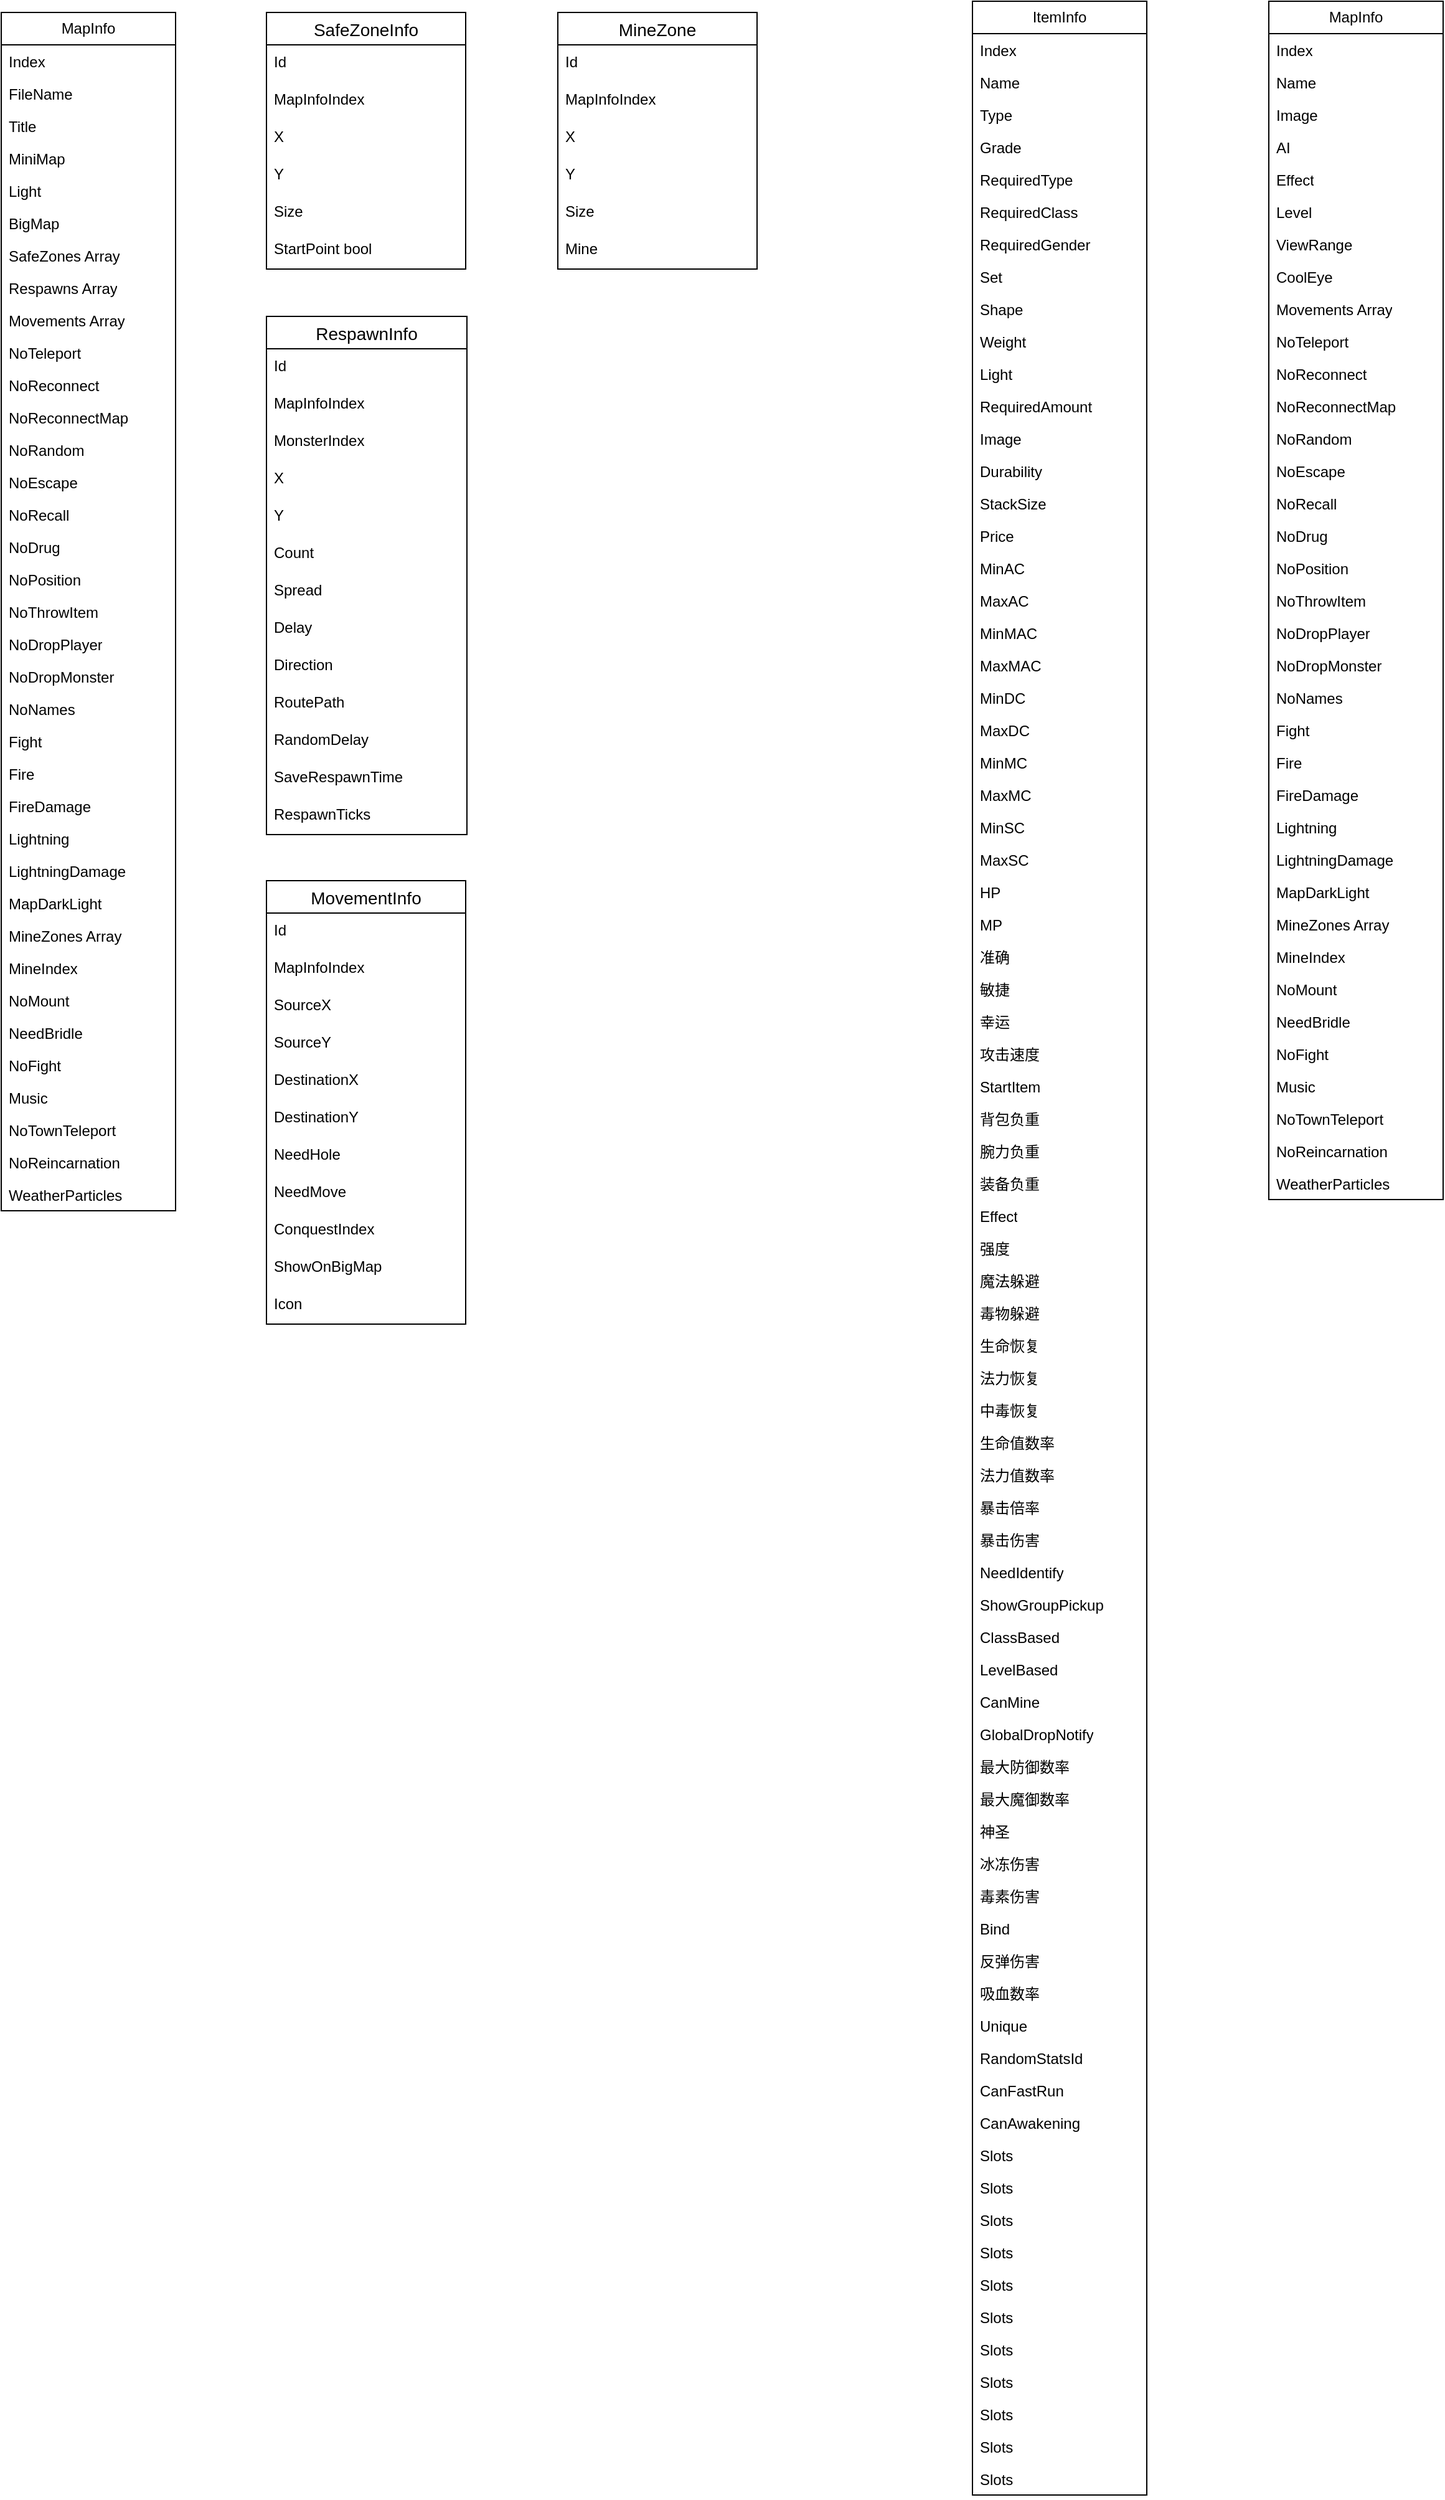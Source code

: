<mxfile version="26.0.7">
  <diagram id="sVnFAiw_w3KVO2uo5VtV" name="Page-1">
    <mxGraphModel dx="3522" dy="1760" grid="0" gridSize="10" guides="1" tooltips="1" connect="1" arrows="1" fold="1" page="0" pageScale="1" pageWidth="827" pageHeight="1169" math="0" shadow="0">
      <root>
        <mxCell id="0" />
        <mxCell id="1" parent="0" />
        <mxCell id="kVbxjCe7D3FMZt1oPHiN-1" value="MapInfo" style="swimlane;fontStyle=0;childLayout=stackLayout;horizontal=1;startSize=26;fillColor=none;horizontalStack=0;resizeParent=1;resizeParentMax=0;resizeLast=0;collapsible=1;marginBottom=0;whiteSpace=wrap;html=1;" vertex="1" parent="1">
          <mxGeometry x="-492" y="-237" width="140" height="962" as="geometry" />
        </mxCell>
        <mxCell id="kVbxjCe7D3FMZt1oPHiN-2" value="Index" style="text;strokeColor=none;fillColor=none;align=left;verticalAlign=top;spacingLeft=4;spacingRight=4;overflow=hidden;rotatable=0;points=[[0,0.5],[1,0.5]];portConstraint=eastwest;whiteSpace=wrap;html=1;" vertex="1" parent="kVbxjCe7D3FMZt1oPHiN-1">
          <mxGeometry y="26" width="140" height="26" as="geometry" />
        </mxCell>
        <mxCell id="kVbxjCe7D3FMZt1oPHiN-3" value="FileName" style="text;strokeColor=none;fillColor=none;align=left;verticalAlign=top;spacingLeft=4;spacingRight=4;overflow=hidden;rotatable=0;points=[[0,0.5],[1,0.5]];portConstraint=eastwest;whiteSpace=wrap;html=1;" vertex="1" parent="kVbxjCe7D3FMZt1oPHiN-1">
          <mxGeometry y="52" width="140" height="26" as="geometry" />
        </mxCell>
        <mxCell id="kVbxjCe7D3FMZt1oPHiN-4" value="Title" style="text;strokeColor=none;fillColor=none;align=left;verticalAlign=top;spacingLeft=4;spacingRight=4;overflow=hidden;rotatable=0;points=[[0,0.5],[1,0.5]];portConstraint=eastwest;whiteSpace=wrap;html=1;" vertex="1" parent="kVbxjCe7D3FMZt1oPHiN-1">
          <mxGeometry y="78" width="140" height="26" as="geometry" />
        </mxCell>
        <mxCell id="kVbxjCe7D3FMZt1oPHiN-7" value="MiniMap" style="text;strokeColor=none;fillColor=none;align=left;verticalAlign=top;spacingLeft=4;spacingRight=4;overflow=hidden;rotatable=0;points=[[0,0.5],[1,0.5]];portConstraint=eastwest;whiteSpace=wrap;html=1;" vertex="1" parent="kVbxjCe7D3FMZt1oPHiN-1">
          <mxGeometry y="104" width="140" height="26" as="geometry" />
        </mxCell>
        <mxCell id="kVbxjCe7D3FMZt1oPHiN-8" value="Light" style="text;strokeColor=none;fillColor=none;align=left;verticalAlign=top;spacingLeft=4;spacingRight=4;overflow=hidden;rotatable=0;points=[[0,0.5],[1,0.5]];portConstraint=eastwest;whiteSpace=wrap;html=1;" vertex="1" parent="kVbxjCe7D3FMZt1oPHiN-1">
          <mxGeometry y="130" width="140" height="26" as="geometry" />
        </mxCell>
        <mxCell id="kVbxjCe7D3FMZt1oPHiN-9" value="BigMap" style="text;strokeColor=none;fillColor=none;align=left;verticalAlign=top;spacingLeft=4;spacingRight=4;overflow=hidden;rotatable=0;points=[[0,0.5],[1,0.5]];portConstraint=eastwest;whiteSpace=wrap;html=1;" vertex="1" parent="kVbxjCe7D3FMZt1oPHiN-1">
          <mxGeometry y="156" width="140" height="26" as="geometry" />
        </mxCell>
        <mxCell id="kVbxjCe7D3FMZt1oPHiN-10" value="SafeZones Array" style="text;strokeColor=none;fillColor=none;align=left;verticalAlign=top;spacingLeft=4;spacingRight=4;overflow=hidden;rotatable=0;points=[[0,0.5],[1,0.5]];portConstraint=eastwest;whiteSpace=wrap;html=1;" vertex="1" parent="kVbxjCe7D3FMZt1oPHiN-1">
          <mxGeometry y="182" width="140" height="26" as="geometry" />
        </mxCell>
        <mxCell id="kVbxjCe7D3FMZt1oPHiN-11" value="Respawns Array" style="text;strokeColor=none;fillColor=none;align=left;verticalAlign=top;spacingLeft=4;spacingRight=4;overflow=hidden;rotatable=0;points=[[0,0.5],[1,0.5]];portConstraint=eastwest;whiteSpace=wrap;html=1;" vertex="1" parent="kVbxjCe7D3FMZt1oPHiN-1">
          <mxGeometry y="208" width="140" height="26" as="geometry" />
        </mxCell>
        <mxCell id="kVbxjCe7D3FMZt1oPHiN-12" value="Movements Array" style="text;strokeColor=none;fillColor=none;align=left;verticalAlign=top;spacingLeft=4;spacingRight=4;overflow=hidden;rotatable=0;points=[[0,0.5],[1,0.5]];portConstraint=eastwest;whiteSpace=wrap;html=1;" vertex="1" parent="kVbxjCe7D3FMZt1oPHiN-1">
          <mxGeometry y="234" width="140" height="26" as="geometry" />
        </mxCell>
        <mxCell id="kVbxjCe7D3FMZt1oPHiN-13" value="NoTeleport" style="text;strokeColor=none;fillColor=none;align=left;verticalAlign=top;spacingLeft=4;spacingRight=4;overflow=hidden;rotatable=0;points=[[0,0.5],[1,0.5]];portConstraint=eastwest;whiteSpace=wrap;html=1;" vertex="1" parent="kVbxjCe7D3FMZt1oPHiN-1">
          <mxGeometry y="260" width="140" height="26" as="geometry" />
        </mxCell>
        <mxCell id="kVbxjCe7D3FMZt1oPHiN-14" value="NoReconnect" style="text;strokeColor=none;fillColor=none;align=left;verticalAlign=top;spacingLeft=4;spacingRight=4;overflow=hidden;rotatable=0;points=[[0,0.5],[1,0.5]];portConstraint=eastwest;whiteSpace=wrap;html=1;" vertex="1" parent="kVbxjCe7D3FMZt1oPHiN-1">
          <mxGeometry y="286" width="140" height="26" as="geometry" />
        </mxCell>
        <mxCell id="kVbxjCe7D3FMZt1oPHiN-15" value="NoReconnectMap" style="text;strokeColor=none;fillColor=none;align=left;verticalAlign=top;spacingLeft=4;spacingRight=4;overflow=hidden;rotatable=0;points=[[0,0.5],[1,0.5]];portConstraint=eastwest;whiteSpace=wrap;html=1;" vertex="1" parent="kVbxjCe7D3FMZt1oPHiN-1">
          <mxGeometry y="312" width="140" height="26" as="geometry" />
        </mxCell>
        <mxCell id="kVbxjCe7D3FMZt1oPHiN-16" value="NoRandom" style="text;strokeColor=none;fillColor=none;align=left;verticalAlign=top;spacingLeft=4;spacingRight=4;overflow=hidden;rotatable=0;points=[[0,0.5],[1,0.5]];portConstraint=eastwest;whiteSpace=wrap;html=1;" vertex="1" parent="kVbxjCe7D3FMZt1oPHiN-1">
          <mxGeometry y="338" width="140" height="26" as="geometry" />
        </mxCell>
        <mxCell id="kVbxjCe7D3FMZt1oPHiN-17" value="NoEscape" style="text;strokeColor=none;fillColor=none;align=left;verticalAlign=top;spacingLeft=4;spacingRight=4;overflow=hidden;rotatable=0;points=[[0,0.5],[1,0.5]];portConstraint=eastwest;whiteSpace=wrap;html=1;" vertex="1" parent="kVbxjCe7D3FMZt1oPHiN-1">
          <mxGeometry y="364" width="140" height="26" as="geometry" />
        </mxCell>
        <mxCell id="kVbxjCe7D3FMZt1oPHiN-18" value="NoRecall" style="text;strokeColor=none;fillColor=none;align=left;verticalAlign=top;spacingLeft=4;spacingRight=4;overflow=hidden;rotatable=0;points=[[0,0.5],[1,0.5]];portConstraint=eastwest;whiteSpace=wrap;html=1;" vertex="1" parent="kVbxjCe7D3FMZt1oPHiN-1">
          <mxGeometry y="390" width="140" height="26" as="geometry" />
        </mxCell>
        <mxCell id="kVbxjCe7D3FMZt1oPHiN-19" value="NoDrug" style="text;strokeColor=none;fillColor=none;align=left;verticalAlign=top;spacingLeft=4;spacingRight=4;overflow=hidden;rotatable=0;points=[[0,0.5],[1,0.5]];portConstraint=eastwest;whiteSpace=wrap;html=1;" vertex="1" parent="kVbxjCe7D3FMZt1oPHiN-1">
          <mxGeometry y="416" width="140" height="26" as="geometry" />
        </mxCell>
        <mxCell id="kVbxjCe7D3FMZt1oPHiN-20" value="NoPosition" style="text;strokeColor=none;fillColor=none;align=left;verticalAlign=top;spacingLeft=4;spacingRight=4;overflow=hidden;rotatable=0;points=[[0,0.5],[1,0.5]];portConstraint=eastwest;whiteSpace=wrap;html=1;" vertex="1" parent="kVbxjCe7D3FMZt1oPHiN-1">
          <mxGeometry y="442" width="140" height="26" as="geometry" />
        </mxCell>
        <mxCell id="kVbxjCe7D3FMZt1oPHiN-21" value="NoThrowItem" style="text;strokeColor=none;fillColor=none;align=left;verticalAlign=top;spacingLeft=4;spacingRight=4;overflow=hidden;rotatable=0;points=[[0,0.5],[1,0.5]];portConstraint=eastwest;whiteSpace=wrap;html=1;" vertex="1" parent="kVbxjCe7D3FMZt1oPHiN-1">
          <mxGeometry y="468" width="140" height="26" as="geometry" />
        </mxCell>
        <mxCell id="kVbxjCe7D3FMZt1oPHiN-22" value="NoDropPlayer" style="text;strokeColor=none;fillColor=none;align=left;verticalAlign=top;spacingLeft=4;spacingRight=4;overflow=hidden;rotatable=0;points=[[0,0.5],[1,0.5]];portConstraint=eastwest;whiteSpace=wrap;html=1;" vertex="1" parent="kVbxjCe7D3FMZt1oPHiN-1">
          <mxGeometry y="494" width="140" height="26" as="geometry" />
        </mxCell>
        <mxCell id="kVbxjCe7D3FMZt1oPHiN-23" value="NoDropMonster" style="text;strokeColor=none;fillColor=none;align=left;verticalAlign=top;spacingLeft=4;spacingRight=4;overflow=hidden;rotatable=0;points=[[0,0.5],[1,0.5]];portConstraint=eastwest;whiteSpace=wrap;html=1;" vertex="1" parent="kVbxjCe7D3FMZt1oPHiN-1">
          <mxGeometry y="520" width="140" height="26" as="geometry" />
        </mxCell>
        <mxCell id="kVbxjCe7D3FMZt1oPHiN-24" value="NoNames" style="text;strokeColor=none;fillColor=none;align=left;verticalAlign=top;spacingLeft=4;spacingRight=4;overflow=hidden;rotatable=0;points=[[0,0.5],[1,0.5]];portConstraint=eastwest;whiteSpace=wrap;html=1;" vertex="1" parent="kVbxjCe7D3FMZt1oPHiN-1">
          <mxGeometry y="546" width="140" height="26" as="geometry" />
        </mxCell>
        <mxCell id="kVbxjCe7D3FMZt1oPHiN-25" value="Fight" style="text;strokeColor=none;fillColor=none;align=left;verticalAlign=top;spacingLeft=4;spacingRight=4;overflow=hidden;rotatable=0;points=[[0,0.5],[1,0.5]];portConstraint=eastwest;whiteSpace=wrap;html=1;" vertex="1" parent="kVbxjCe7D3FMZt1oPHiN-1">
          <mxGeometry y="572" width="140" height="26" as="geometry" />
        </mxCell>
        <mxCell id="kVbxjCe7D3FMZt1oPHiN-26" value="Fire" style="text;strokeColor=none;fillColor=none;align=left;verticalAlign=top;spacingLeft=4;spacingRight=4;overflow=hidden;rotatable=0;points=[[0,0.5],[1,0.5]];portConstraint=eastwest;whiteSpace=wrap;html=1;" vertex="1" parent="kVbxjCe7D3FMZt1oPHiN-1">
          <mxGeometry y="598" width="140" height="26" as="geometry" />
        </mxCell>
        <mxCell id="kVbxjCe7D3FMZt1oPHiN-27" value="FireDamage" style="text;strokeColor=none;fillColor=none;align=left;verticalAlign=top;spacingLeft=4;spacingRight=4;overflow=hidden;rotatable=0;points=[[0,0.5],[1,0.5]];portConstraint=eastwest;whiteSpace=wrap;html=1;" vertex="1" parent="kVbxjCe7D3FMZt1oPHiN-1">
          <mxGeometry y="624" width="140" height="26" as="geometry" />
        </mxCell>
        <mxCell id="kVbxjCe7D3FMZt1oPHiN-28" value="Lightning" style="text;strokeColor=none;fillColor=none;align=left;verticalAlign=top;spacingLeft=4;spacingRight=4;overflow=hidden;rotatable=0;points=[[0,0.5],[1,0.5]];portConstraint=eastwest;whiteSpace=wrap;html=1;" vertex="1" parent="kVbxjCe7D3FMZt1oPHiN-1">
          <mxGeometry y="650" width="140" height="26" as="geometry" />
        </mxCell>
        <mxCell id="kVbxjCe7D3FMZt1oPHiN-29" value="LightningDamage" style="text;strokeColor=none;fillColor=none;align=left;verticalAlign=top;spacingLeft=4;spacingRight=4;overflow=hidden;rotatable=0;points=[[0,0.5],[1,0.5]];portConstraint=eastwest;whiteSpace=wrap;html=1;" vertex="1" parent="kVbxjCe7D3FMZt1oPHiN-1">
          <mxGeometry y="676" width="140" height="26" as="geometry" />
        </mxCell>
        <mxCell id="kVbxjCe7D3FMZt1oPHiN-30" value="MapDarkLight" style="text;strokeColor=none;fillColor=none;align=left;verticalAlign=top;spacingLeft=4;spacingRight=4;overflow=hidden;rotatable=0;points=[[0,0.5],[1,0.5]];portConstraint=eastwest;whiteSpace=wrap;html=1;" vertex="1" parent="kVbxjCe7D3FMZt1oPHiN-1">
          <mxGeometry y="702" width="140" height="26" as="geometry" />
        </mxCell>
        <mxCell id="kVbxjCe7D3FMZt1oPHiN-31" value="MineZones Array" style="text;strokeColor=none;fillColor=none;align=left;verticalAlign=top;spacingLeft=4;spacingRight=4;overflow=hidden;rotatable=0;points=[[0,0.5],[1,0.5]];portConstraint=eastwest;whiteSpace=wrap;html=1;" vertex="1" parent="kVbxjCe7D3FMZt1oPHiN-1">
          <mxGeometry y="728" width="140" height="26" as="geometry" />
        </mxCell>
        <mxCell id="kVbxjCe7D3FMZt1oPHiN-32" value="MineIndex" style="text;strokeColor=none;fillColor=none;align=left;verticalAlign=top;spacingLeft=4;spacingRight=4;overflow=hidden;rotatable=0;points=[[0,0.5],[1,0.5]];portConstraint=eastwest;whiteSpace=wrap;html=1;" vertex="1" parent="kVbxjCe7D3FMZt1oPHiN-1">
          <mxGeometry y="754" width="140" height="26" as="geometry" />
        </mxCell>
        <mxCell id="kVbxjCe7D3FMZt1oPHiN-33" value="NoMount" style="text;strokeColor=none;fillColor=none;align=left;verticalAlign=top;spacingLeft=4;spacingRight=4;overflow=hidden;rotatable=0;points=[[0,0.5],[1,0.5]];portConstraint=eastwest;whiteSpace=wrap;html=1;" vertex="1" parent="kVbxjCe7D3FMZt1oPHiN-1">
          <mxGeometry y="780" width="140" height="26" as="geometry" />
        </mxCell>
        <mxCell id="kVbxjCe7D3FMZt1oPHiN-34" value="NeedBridle" style="text;strokeColor=none;fillColor=none;align=left;verticalAlign=top;spacingLeft=4;spacingRight=4;overflow=hidden;rotatable=0;points=[[0,0.5],[1,0.5]];portConstraint=eastwest;whiteSpace=wrap;html=1;" vertex="1" parent="kVbxjCe7D3FMZt1oPHiN-1">
          <mxGeometry y="806" width="140" height="26" as="geometry" />
        </mxCell>
        <mxCell id="kVbxjCe7D3FMZt1oPHiN-35" value="NoFight" style="text;strokeColor=none;fillColor=none;align=left;verticalAlign=top;spacingLeft=4;spacingRight=4;overflow=hidden;rotatable=0;points=[[0,0.5],[1,0.5]];portConstraint=eastwest;whiteSpace=wrap;html=1;" vertex="1" parent="kVbxjCe7D3FMZt1oPHiN-1">
          <mxGeometry y="832" width="140" height="26" as="geometry" />
        </mxCell>
        <mxCell id="kVbxjCe7D3FMZt1oPHiN-36" value="Music" style="text;strokeColor=none;fillColor=none;align=left;verticalAlign=top;spacingLeft=4;spacingRight=4;overflow=hidden;rotatable=0;points=[[0,0.5],[1,0.5]];portConstraint=eastwest;whiteSpace=wrap;html=1;" vertex="1" parent="kVbxjCe7D3FMZt1oPHiN-1">
          <mxGeometry y="858" width="140" height="26" as="geometry" />
        </mxCell>
        <mxCell id="kVbxjCe7D3FMZt1oPHiN-37" value="NoTownTeleport" style="text;strokeColor=none;fillColor=none;align=left;verticalAlign=top;spacingLeft=4;spacingRight=4;overflow=hidden;rotatable=0;points=[[0,0.5],[1,0.5]];portConstraint=eastwest;whiteSpace=wrap;html=1;" vertex="1" parent="kVbxjCe7D3FMZt1oPHiN-1">
          <mxGeometry y="884" width="140" height="26" as="geometry" />
        </mxCell>
        <mxCell id="kVbxjCe7D3FMZt1oPHiN-38" value="NoReincarnation" style="text;strokeColor=none;fillColor=none;align=left;verticalAlign=top;spacingLeft=4;spacingRight=4;overflow=hidden;rotatable=0;points=[[0,0.5],[1,0.5]];portConstraint=eastwest;whiteSpace=wrap;html=1;" vertex="1" parent="kVbxjCe7D3FMZt1oPHiN-1">
          <mxGeometry y="910" width="140" height="26" as="geometry" />
        </mxCell>
        <mxCell id="kVbxjCe7D3FMZt1oPHiN-39" value="WeatherParticles" style="text;strokeColor=none;fillColor=none;align=left;verticalAlign=top;spacingLeft=4;spacingRight=4;overflow=hidden;rotatable=0;points=[[0,0.5],[1,0.5]];portConstraint=eastwest;whiteSpace=wrap;html=1;" vertex="1" parent="kVbxjCe7D3FMZt1oPHiN-1">
          <mxGeometry y="936" width="140" height="26" as="geometry" />
        </mxCell>
        <mxCell id="kVbxjCe7D3FMZt1oPHiN-40" value="ItemInfo" style="swimlane;fontStyle=0;childLayout=stackLayout;horizontal=1;startSize=26;fillColor=none;horizontalStack=0;resizeParent=1;resizeParentMax=0;resizeLast=0;collapsible=1;marginBottom=0;whiteSpace=wrap;html=1;" vertex="1" parent="1">
          <mxGeometry x="288" y="-246" width="140" height="2002" as="geometry" />
        </mxCell>
        <mxCell id="kVbxjCe7D3FMZt1oPHiN-41" value="Index" style="text;strokeColor=none;fillColor=none;align=left;verticalAlign=top;spacingLeft=4;spacingRight=4;overflow=hidden;rotatable=0;points=[[0,0.5],[1,0.5]];portConstraint=eastwest;whiteSpace=wrap;html=1;" vertex="1" parent="kVbxjCe7D3FMZt1oPHiN-40">
          <mxGeometry y="26" width="140" height="26" as="geometry" />
        </mxCell>
        <mxCell id="kVbxjCe7D3FMZt1oPHiN-42" value="Name" style="text;strokeColor=none;fillColor=none;align=left;verticalAlign=top;spacingLeft=4;spacingRight=4;overflow=hidden;rotatable=0;points=[[0,0.5],[1,0.5]];portConstraint=eastwest;whiteSpace=wrap;html=1;" vertex="1" parent="kVbxjCe7D3FMZt1oPHiN-40">
          <mxGeometry y="52" width="140" height="26" as="geometry" />
        </mxCell>
        <mxCell id="kVbxjCe7D3FMZt1oPHiN-43" value="Type" style="text;strokeColor=none;fillColor=none;align=left;verticalAlign=top;spacingLeft=4;spacingRight=4;overflow=hidden;rotatable=0;points=[[0,0.5],[1,0.5]];portConstraint=eastwest;whiteSpace=wrap;html=1;" vertex="1" parent="kVbxjCe7D3FMZt1oPHiN-40">
          <mxGeometry y="78" width="140" height="26" as="geometry" />
        </mxCell>
        <mxCell id="kVbxjCe7D3FMZt1oPHiN-44" value="Grade" style="text;strokeColor=none;fillColor=none;align=left;verticalAlign=top;spacingLeft=4;spacingRight=4;overflow=hidden;rotatable=0;points=[[0,0.5],[1,0.5]];portConstraint=eastwest;whiteSpace=wrap;html=1;" vertex="1" parent="kVbxjCe7D3FMZt1oPHiN-40">
          <mxGeometry y="104" width="140" height="26" as="geometry" />
        </mxCell>
        <mxCell id="kVbxjCe7D3FMZt1oPHiN-45" value="RequiredType" style="text;strokeColor=none;fillColor=none;align=left;verticalAlign=top;spacingLeft=4;spacingRight=4;overflow=hidden;rotatable=0;points=[[0,0.5],[1,0.5]];portConstraint=eastwest;whiteSpace=wrap;html=1;" vertex="1" parent="kVbxjCe7D3FMZt1oPHiN-40">
          <mxGeometry y="130" width="140" height="26" as="geometry" />
        </mxCell>
        <mxCell id="kVbxjCe7D3FMZt1oPHiN-46" value="RequiredClass" style="text;strokeColor=none;fillColor=none;align=left;verticalAlign=top;spacingLeft=4;spacingRight=4;overflow=hidden;rotatable=0;points=[[0,0.5],[1,0.5]];portConstraint=eastwest;whiteSpace=wrap;html=1;" vertex="1" parent="kVbxjCe7D3FMZt1oPHiN-40">
          <mxGeometry y="156" width="140" height="26" as="geometry" />
        </mxCell>
        <mxCell id="kVbxjCe7D3FMZt1oPHiN-47" value="RequiredGender" style="text;strokeColor=none;fillColor=none;align=left;verticalAlign=top;spacingLeft=4;spacingRight=4;overflow=hidden;rotatable=0;points=[[0,0.5],[1,0.5]];portConstraint=eastwest;whiteSpace=wrap;html=1;" vertex="1" parent="kVbxjCe7D3FMZt1oPHiN-40">
          <mxGeometry y="182" width="140" height="26" as="geometry" />
        </mxCell>
        <mxCell id="kVbxjCe7D3FMZt1oPHiN-48" value="Set" style="text;strokeColor=none;fillColor=none;align=left;verticalAlign=top;spacingLeft=4;spacingRight=4;overflow=hidden;rotatable=0;points=[[0,0.5],[1,0.5]];portConstraint=eastwest;whiteSpace=wrap;html=1;" vertex="1" parent="kVbxjCe7D3FMZt1oPHiN-40">
          <mxGeometry y="208" width="140" height="26" as="geometry" />
        </mxCell>
        <mxCell id="kVbxjCe7D3FMZt1oPHiN-49" value="Shape" style="text;strokeColor=none;fillColor=none;align=left;verticalAlign=top;spacingLeft=4;spacingRight=4;overflow=hidden;rotatable=0;points=[[0,0.5],[1,0.5]];portConstraint=eastwest;whiteSpace=wrap;html=1;" vertex="1" parent="kVbxjCe7D3FMZt1oPHiN-40">
          <mxGeometry y="234" width="140" height="26" as="geometry" />
        </mxCell>
        <mxCell id="kVbxjCe7D3FMZt1oPHiN-50" value="Weight" style="text;strokeColor=none;fillColor=none;align=left;verticalAlign=top;spacingLeft=4;spacingRight=4;overflow=hidden;rotatable=0;points=[[0,0.5],[1,0.5]];portConstraint=eastwest;whiteSpace=wrap;html=1;" vertex="1" parent="kVbxjCe7D3FMZt1oPHiN-40">
          <mxGeometry y="260" width="140" height="26" as="geometry" />
        </mxCell>
        <mxCell id="kVbxjCe7D3FMZt1oPHiN-51" value="Light" style="text;strokeColor=none;fillColor=none;align=left;verticalAlign=top;spacingLeft=4;spacingRight=4;overflow=hidden;rotatable=0;points=[[0,0.5],[1,0.5]];portConstraint=eastwest;whiteSpace=wrap;html=1;" vertex="1" parent="kVbxjCe7D3FMZt1oPHiN-40">
          <mxGeometry y="286" width="140" height="26" as="geometry" />
        </mxCell>
        <mxCell id="kVbxjCe7D3FMZt1oPHiN-52" value="RequiredAmount" style="text;strokeColor=none;fillColor=none;align=left;verticalAlign=top;spacingLeft=4;spacingRight=4;overflow=hidden;rotatable=0;points=[[0,0.5],[1,0.5]];portConstraint=eastwest;whiteSpace=wrap;html=1;" vertex="1" parent="kVbxjCe7D3FMZt1oPHiN-40">
          <mxGeometry y="312" width="140" height="26" as="geometry" />
        </mxCell>
        <mxCell id="kVbxjCe7D3FMZt1oPHiN-53" value="Image" style="text;strokeColor=none;fillColor=none;align=left;verticalAlign=top;spacingLeft=4;spacingRight=4;overflow=hidden;rotatable=0;points=[[0,0.5],[1,0.5]];portConstraint=eastwest;whiteSpace=wrap;html=1;" vertex="1" parent="kVbxjCe7D3FMZt1oPHiN-40">
          <mxGeometry y="338" width="140" height="26" as="geometry" />
        </mxCell>
        <mxCell id="kVbxjCe7D3FMZt1oPHiN-54" value="Durability" style="text;strokeColor=none;fillColor=none;align=left;verticalAlign=top;spacingLeft=4;spacingRight=4;overflow=hidden;rotatable=0;points=[[0,0.5],[1,0.5]];portConstraint=eastwest;whiteSpace=wrap;html=1;" vertex="1" parent="kVbxjCe7D3FMZt1oPHiN-40">
          <mxGeometry y="364" width="140" height="26" as="geometry" />
        </mxCell>
        <mxCell id="kVbxjCe7D3FMZt1oPHiN-55" value="StackSize" style="text;strokeColor=none;fillColor=none;align=left;verticalAlign=top;spacingLeft=4;spacingRight=4;overflow=hidden;rotatable=0;points=[[0,0.5],[1,0.5]];portConstraint=eastwest;whiteSpace=wrap;html=1;" vertex="1" parent="kVbxjCe7D3FMZt1oPHiN-40">
          <mxGeometry y="390" width="140" height="26" as="geometry" />
        </mxCell>
        <mxCell id="kVbxjCe7D3FMZt1oPHiN-56" value="Price" style="text;strokeColor=none;fillColor=none;align=left;verticalAlign=top;spacingLeft=4;spacingRight=4;overflow=hidden;rotatable=0;points=[[0,0.5],[1,0.5]];portConstraint=eastwest;whiteSpace=wrap;html=1;" vertex="1" parent="kVbxjCe7D3FMZt1oPHiN-40">
          <mxGeometry y="416" width="140" height="26" as="geometry" />
        </mxCell>
        <mxCell id="kVbxjCe7D3FMZt1oPHiN-57" value="MinAC" style="text;strokeColor=none;fillColor=none;align=left;verticalAlign=top;spacingLeft=4;spacingRight=4;overflow=hidden;rotatable=0;points=[[0,0.5],[1,0.5]];portConstraint=eastwest;whiteSpace=wrap;html=1;" vertex="1" parent="kVbxjCe7D3FMZt1oPHiN-40">
          <mxGeometry y="442" width="140" height="26" as="geometry" />
        </mxCell>
        <mxCell id="kVbxjCe7D3FMZt1oPHiN-58" value="MaxAC" style="text;strokeColor=none;fillColor=none;align=left;verticalAlign=top;spacingLeft=4;spacingRight=4;overflow=hidden;rotatable=0;points=[[0,0.5],[1,0.5]];portConstraint=eastwest;whiteSpace=wrap;html=1;" vertex="1" parent="kVbxjCe7D3FMZt1oPHiN-40">
          <mxGeometry y="468" width="140" height="26" as="geometry" />
        </mxCell>
        <mxCell id="kVbxjCe7D3FMZt1oPHiN-59" value="MinMAC" style="text;strokeColor=none;fillColor=none;align=left;verticalAlign=top;spacingLeft=4;spacingRight=4;overflow=hidden;rotatable=0;points=[[0,0.5],[1,0.5]];portConstraint=eastwest;whiteSpace=wrap;html=1;" vertex="1" parent="kVbxjCe7D3FMZt1oPHiN-40">
          <mxGeometry y="494" width="140" height="26" as="geometry" />
        </mxCell>
        <mxCell id="kVbxjCe7D3FMZt1oPHiN-60" value="MaxMAC" style="text;strokeColor=none;fillColor=none;align=left;verticalAlign=top;spacingLeft=4;spacingRight=4;overflow=hidden;rotatable=0;points=[[0,0.5],[1,0.5]];portConstraint=eastwest;whiteSpace=wrap;html=1;" vertex="1" parent="kVbxjCe7D3FMZt1oPHiN-40">
          <mxGeometry y="520" width="140" height="26" as="geometry" />
        </mxCell>
        <mxCell id="kVbxjCe7D3FMZt1oPHiN-61" value="MinDC" style="text;strokeColor=none;fillColor=none;align=left;verticalAlign=top;spacingLeft=4;spacingRight=4;overflow=hidden;rotatable=0;points=[[0,0.5],[1,0.5]];portConstraint=eastwest;whiteSpace=wrap;html=1;" vertex="1" parent="kVbxjCe7D3FMZt1oPHiN-40">
          <mxGeometry y="546" width="140" height="26" as="geometry" />
        </mxCell>
        <mxCell id="kVbxjCe7D3FMZt1oPHiN-62" value="MaxDC" style="text;strokeColor=none;fillColor=none;align=left;verticalAlign=top;spacingLeft=4;spacingRight=4;overflow=hidden;rotatable=0;points=[[0,0.5],[1,0.5]];portConstraint=eastwest;whiteSpace=wrap;html=1;" vertex="1" parent="kVbxjCe7D3FMZt1oPHiN-40">
          <mxGeometry y="572" width="140" height="26" as="geometry" />
        </mxCell>
        <mxCell id="kVbxjCe7D3FMZt1oPHiN-63" value="MinMC" style="text;strokeColor=none;fillColor=none;align=left;verticalAlign=top;spacingLeft=4;spacingRight=4;overflow=hidden;rotatable=0;points=[[0,0.5],[1,0.5]];portConstraint=eastwest;whiteSpace=wrap;html=1;" vertex="1" parent="kVbxjCe7D3FMZt1oPHiN-40">
          <mxGeometry y="598" width="140" height="26" as="geometry" />
        </mxCell>
        <mxCell id="kVbxjCe7D3FMZt1oPHiN-64" value="MaxMC" style="text;strokeColor=none;fillColor=none;align=left;verticalAlign=top;spacingLeft=4;spacingRight=4;overflow=hidden;rotatable=0;points=[[0,0.5],[1,0.5]];portConstraint=eastwest;whiteSpace=wrap;html=1;" vertex="1" parent="kVbxjCe7D3FMZt1oPHiN-40">
          <mxGeometry y="624" width="140" height="26" as="geometry" />
        </mxCell>
        <mxCell id="kVbxjCe7D3FMZt1oPHiN-65" value="MinSC" style="text;strokeColor=none;fillColor=none;align=left;verticalAlign=top;spacingLeft=4;spacingRight=4;overflow=hidden;rotatable=0;points=[[0,0.5],[1,0.5]];portConstraint=eastwest;whiteSpace=wrap;html=1;" vertex="1" parent="kVbxjCe7D3FMZt1oPHiN-40">
          <mxGeometry y="650" width="140" height="26" as="geometry" />
        </mxCell>
        <mxCell id="kVbxjCe7D3FMZt1oPHiN-66" value="MaxSC" style="text;strokeColor=none;fillColor=none;align=left;verticalAlign=top;spacingLeft=4;spacingRight=4;overflow=hidden;rotatable=0;points=[[0,0.5],[1,0.5]];portConstraint=eastwest;whiteSpace=wrap;html=1;" vertex="1" parent="kVbxjCe7D3FMZt1oPHiN-40">
          <mxGeometry y="676" width="140" height="26" as="geometry" />
        </mxCell>
        <mxCell id="kVbxjCe7D3FMZt1oPHiN-67" value="HP" style="text;strokeColor=none;fillColor=none;align=left;verticalAlign=top;spacingLeft=4;spacingRight=4;overflow=hidden;rotatable=0;points=[[0,0.5],[1,0.5]];portConstraint=eastwest;whiteSpace=wrap;html=1;" vertex="1" parent="kVbxjCe7D3FMZt1oPHiN-40">
          <mxGeometry y="702" width="140" height="26" as="geometry" />
        </mxCell>
        <mxCell id="kVbxjCe7D3FMZt1oPHiN-68" value="MP" style="text;strokeColor=none;fillColor=none;align=left;verticalAlign=top;spacingLeft=4;spacingRight=4;overflow=hidden;rotatable=0;points=[[0,0.5],[1,0.5]];portConstraint=eastwest;whiteSpace=wrap;html=1;" vertex="1" parent="kVbxjCe7D3FMZt1oPHiN-40">
          <mxGeometry y="728" width="140" height="26" as="geometry" />
        </mxCell>
        <mxCell id="kVbxjCe7D3FMZt1oPHiN-69" value="准确" style="text;strokeColor=none;fillColor=none;align=left;verticalAlign=top;spacingLeft=4;spacingRight=4;overflow=hidden;rotatable=0;points=[[0,0.5],[1,0.5]];portConstraint=eastwest;whiteSpace=wrap;html=1;" vertex="1" parent="kVbxjCe7D3FMZt1oPHiN-40">
          <mxGeometry y="754" width="140" height="26" as="geometry" />
        </mxCell>
        <mxCell id="kVbxjCe7D3FMZt1oPHiN-70" value="敏捷" style="text;strokeColor=none;fillColor=none;align=left;verticalAlign=top;spacingLeft=4;spacingRight=4;overflow=hidden;rotatable=0;points=[[0,0.5],[1,0.5]];portConstraint=eastwest;whiteSpace=wrap;html=1;" vertex="1" parent="kVbxjCe7D3FMZt1oPHiN-40">
          <mxGeometry y="780" width="140" height="26" as="geometry" />
        </mxCell>
        <mxCell id="kVbxjCe7D3FMZt1oPHiN-71" value="幸运" style="text;strokeColor=none;fillColor=none;align=left;verticalAlign=top;spacingLeft=4;spacingRight=4;overflow=hidden;rotatable=0;points=[[0,0.5],[1,0.5]];portConstraint=eastwest;whiteSpace=wrap;html=1;" vertex="1" parent="kVbxjCe7D3FMZt1oPHiN-40">
          <mxGeometry y="806" width="140" height="26" as="geometry" />
        </mxCell>
        <mxCell id="kVbxjCe7D3FMZt1oPHiN-72" value="攻击速度" style="text;strokeColor=none;fillColor=none;align=left;verticalAlign=top;spacingLeft=4;spacingRight=4;overflow=hidden;rotatable=0;points=[[0,0.5],[1,0.5]];portConstraint=eastwest;whiteSpace=wrap;html=1;" vertex="1" parent="kVbxjCe7D3FMZt1oPHiN-40">
          <mxGeometry y="832" width="140" height="26" as="geometry" />
        </mxCell>
        <mxCell id="kVbxjCe7D3FMZt1oPHiN-73" value="StartItem" style="text;strokeColor=none;fillColor=none;align=left;verticalAlign=top;spacingLeft=4;spacingRight=4;overflow=hidden;rotatable=0;points=[[0,0.5],[1,0.5]];portConstraint=eastwest;whiteSpace=wrap;html=1;" vertex="1" parent="kVbxjCe7D3FMZt1oPHiN-40">
          <mxGeometry y="858" width="140" height="26" as="geometry" />
        </mxCell>
        <mxCell id="kVbxjCe7D3FMZt1oPHiN-74" value="背包负重" style="text;strokeColor=none;fillColor=none;align=left;verticalAlign=top;spacingLeft=4;spacingRight=4;overflow=hidden;rotatable=0;points=[[0,0.5],[1,0.5]];portConstraint=eastwest;whiteSpace=wrap;html=1;" vertex="1" parent="kVbxjCe7D3FMZt1oPHiN-40">
          <mxGeometry y="884" width="140" height="26" as="geometry" />
        </mxCell>
        <mxCell id="kVbxjCe7D3FMZt1oPHiN-75" value="腕力负重" style="text;strokeColor=none;fillColor=none;align=left;verticalAlign=top;spacingLeft=4;spacingRight=4;overflow=hidden;rotatable=0;points=[[0,0.5],[1,0.5]];portConstraint=eastwest;whiteSpace=wrap;html=1;" vertex="1" parent="kVbxjCe7D3FMZt1oPHiN-40">
          <mxGeometry y="910" width="140" height="26" as="geometry" />
        </mxCell>
        <mxCell id="kVbxjCe7D3FMZt1oPHiN-76" value="装备负重" style="text;strokeColor=none;fillColor=none;align=left;verticalAlign=top;spacingLeft=4;spacingRight=4;overflow=hidden;rotatable=0;points=[[0,0.5],[1,0.5]];portConstraint=eastwest;whiteSpace=wrap;html=1;" vertex="1" parent="kVbxjCe7D3FMZt1oPHiN-40">
          <mxGeometry y="936" width="140" height="26" as="geometry" />
        </mxCell>
        <mxCell id="kVbxjCe7D3FMZt1oPHiN-157" value="Effect" style="text;strokeColor=none;fillColor=none;align=left;verticalAlign=top;spacingLeft=4;spacingRight=4;overflow=hidden;rotatable=0;points=[[0,0.5],[1,0.5]];portConstraint=eastwest;whiteSpace=wrap;html=1;" vertex="1" parent="kVbxjCe7D3FMZt1oPHiN-40">
          <mxGeometry y="962" width="140" height="26" as="geometry" />
        </mxCell>
        <mxCell id="kVbxjCe7D3FMZt1oPHiN-158" value="强度" style="text;strokeColor=none;fillColor=none;align=left;verticalAlign=top;spacingLeft=4;spacingRight=4;overflow=hidden;rotatable=0;points=[[0,0.5],[1,0.5]];portConstraint=eastwest;whiteSpace=wrap;html=1;" vertex="1" parent="kVbxjCe7D3FMZt1oPHiN-40">
          <mxGeometry y="988" width="140" height="26" as="geometry" />
        </mxCell>
        <mxCell id="kVbxjCe7D3FMZt1oPHiN-159" value="魔法躲避" style="text;strokeColor=none;fillColor=none;align=left;verticalAlign=top;spacingLeft=4;spacingRight=4;overflow=hidden;rotatable=0;points=[[0,0.5],[1,0.5]];portConstraint=eastwest;whiteSpace=wrap;html=1;" vertex="1" parent="kVbxjCe7D3FMZt1oPHiN-40">
          <mxGeometry y="1014" width="140" height="26" as="geometry" />
        </mxCell>
        <mxCell id="kVbxjCe7D3FMZt1oPHiN-160" value="毒物躲避" style="text;strokeColor=none;fillColor=none;align=left;verticalAlign=top;spacingLeft=4;spacingRight=4;overflow=hidden;rotatable=0;points=[[0,0.5],[1,0.5]];portConstraint=eastwest;whiteSpace=wrap;html=1;" vertex="1" parent="kVbxjCe7D3FMZt1oPHiN-40">
          <mxGeometry y="1040" width="140" height="26" as="geometry" />
        </mxCell>
        <mxCell id="kVbxjCe7D3FMZt1oPHiN-161" value="生命恢复" style="text;strokeColor=none;fillColor=none;align=left;verticalAlign=top;spacingLeft=4;spacingRight=4;overflow=hidden;rotatable=0;points=[[0,0.5],[1,0.5]];portConstraint=eastwest;whiteSpace=wrap;html=1;" vertex="1" parent="kVbxjCe7D3FMZt1oPHiN-40">
          <mxGeometry y="1066" width="140" height="26" as="geometry" />
        </mxCell>
        <mxCell id="kVbxjCe7D3FMZt1oPHiN-162" value="法力恢复" style="text;strokeColor=none;fillColor=none;align=left;verticalAlign=top;spacingLeft=4;spacingRight=4;overflow=hidden;rotatable=0;points=[[0,0.5],[1,0.5]];portConstraint=eastwest;whiteSpace=wrap;html=1;" vertex="1" parent="kVbxjCe7D3FMZt1oPHiN-40">
          <mxGeometry y="1092" width="140" height="26" as="geometry" />
        </mxCell>
        <mxCell id="kVbxjCe7D3FMZt1oPHiN-163" value="中毒恢复" style="text;strokeColor=none;fillColor=none;align=left;verticalAlign=top;spacingLeft=4;spacingRight=4;overflow=hidden;rotatable=0;points=[[0,0.5],[1,0.5]];portConstraint=eastwest;whiteSpace=wrap;html=1;" vertex="1" parent="kVbxjCe7D3FMZt1oPHiN-40">
          <mxGeometry y="1118" width="140" height="26" as="geometry" />
        </mxCell>
        <mxCell id="kVbxjCe7D3FMZt1oPHiN-164" value="生命值数率" style="text;strokeColor=none;fillColor=none;align=left;verticalAlign=top;spacingLeft=4;spacingRight=4;overflow=hidden;rotatable=0;points=[[0,0.5],[1,0.5]];portConstraint=eastwest;whiteSpace=wrap;html=1;" vertex="1" parent="kVbxjCe7D3FMZt1oPHiN-40">
          <mxGeometry y="1144" width="140" height="26" as="geometry" />
        </mxCell>
        <mxCell id="kVbxjCe7D3FMZt1oPHiN-165" value="法力值数率" style="text;strokeColor=none;fillColor=none;align=left;verticalAlign=top;spacingLeft=4;spacingRight=4;overflow=hidden;rotatable=0;points=[[0,0.5],[1,0.5]];portConstraint=eastwest;whiteSpace=wrap;html=1;" vertex="1" parent="kVbxjCe7D3FMZt1oPHiN-40">
          <mxGeometry y="1170" width="140" height="26" as="geometry" />
        </mxCell>
        <mxCell id="kVbxjCe7D3FMZt1oPHiN-166" value="暴击倍率" style="text;strokeColor=none;fillColor=none;align=left;verticalAlign=top;spacingLeft=4;spacingRight=4;overflow=hidden;rotatable=0;points=[[0,0.5],[1,0.5]];portConstraint=eastwest;whiteSpace=wrap;html=1;" vertex="1" parent="kVbxjCe7D3FMZt1oPHiN-40">
          <mxGeometry y="1196" width="140" height="26" as="geometry" />
        </mxCell>
        <mxCell id="kVbxjCe7D3FMZt1oPHiN-167" value="暴击伤害" style="text;strokeColor=none;fillColor=none;align=left;verticalAlign=top;spacingLeft=4;spacingRight=4;overflow=hidden;rotatable=0;points=[[0,0.5],[1,0.5]];portConstraint=eastwest;whiteSpace=wrap;html=1;" vertex="1" parent="kVbxjCe7D3FMZt1oPHiN-40">
          <mxGeometry y="1222" width="140" height="26" as="geometry" />
        </mxCell>
        <mxCell id="kVbxjCe7D3FMZt1oPHiN-168" value="NeedIdentify" style="text;strokeColor=none;fillColor=none;align=left;verticalAlign=top;spacingLeft=4;spacingRight=4;overflow=hidden;rotatable=0;points=[[0,0.5],[1,0.5]];portConstraint=eastwest;whiteSpace=wrap;html=1;" vertex="1" parent="kVbxjCe7D3FMZt1oPHiN-40">
          <mxGeometry y="1248" width="140" height="26" as="geometry" />
        </mxCell>
        <mxCell id="kVbxjCe7D3FMZt1oPHiN-169" value="ShowGroupPickup" style="text;strokeColor=none;fillColor=none;align=left;verticalAlign=top;spacingLeft=4;spacingRight=4;overflow=hidden;rotatable=0;points=[[0,0.5],[1,0.5]];portConstraint=eastwest;whiteSpace=wrap;html=1;" vertex="1" parent="kVbxjCe7D3FMZt1oPHiN-40">
          <mxGeometry y="1274" width="140" height="26" as="geometry" />
        </mxCell>
        <mxCell id="kVbxjCe7D3FMZt1oPHiN-170" value="ClassBased" style="text;strokeColor=none;fillColor=none;align=left;verticalAlign=top;spacingLeft=4;spacingRight=4;overflow=hidden;rotatable=0;points=[[0,0.5],[1,0.5]];portConstraint=eastwest;whiteSpace=wrap;html=1;" vertex="1" parent="kVbxjCe7D3FMZt1oPHiN-40">
          <mxGeometry y="1300" width="140" height="26" as="geometry" />
        </mxCell>
        <mxCell id="kVbxjCe7D3FMZt1oPHiN-171" value="LevelBased" style="text;strokeColor=none;fillColor=none;align=left;verticalAlign=top;spacingLeft=4;spacingRight=4;overflow=hidden;rotatable=0;points=[[0,0.5],[1,0.5]];portConstraint=eastwest;whiteSpace=wrap;html=1;" vertex="1" parent="kVbxjCe7D3FMZt1oPHiN-40">
          <mxGeometry y="1326" width="140" height="26" as="geometry" />
        </mxCell>
        <mxCell id="kVbxjCe7D3FMZt1oPHiN-172" value="CanMine" style="text;strokeColor=none;fillColor=none;align=left;verticalAlign=top;spacingLeft=4;spacingRight=4;overflow=hidden;rotatable=0;points=[[0,0.5],[1,0.5]];portConstraint=eastwest;whiteSpace=wrap;html=1;" vertex="1" parent="kVbxjCe7D3FMZt1oPHiN-40">
          <mxGeometry y="1352" width="140" height="26" as="geometry" />
        </mxCell>
        <mxCell id="kVbxjCe7D3FMZt1oPHiN-173" value="GlobalDropNotify" style="text;strokeColor=none;fillColor=none;align=left;verticalAlign=top;spacingLeft=4;spacingRight=4;overflow=hidden;rotatable=0;points=[[0,0.5],[1,0.5]];portConstraint=eastwest;whiteSpace=wrap;html=1;" vertex="1" parent="kVbxjCe7D3FMZt1oPHiN-40">
          <mxGeometry y="1378" width="140" height="26" as="geometry" />
        </mxCell>
        <mxCell id="kVbxjCe7D3FMZt1oPHiN-174" value="最大防御数率" style="text;strokeColor=none;fillColor=none;align=left;verticalAlign=top;spacingLeft=4;spacingRight=4;overflow=hidden;rotatable=0;points=[[0,0.5],[1,0.5]];portConstraint=eastwest;whiteSpace=wrap;html=1;" vertex="1" parent="kVbxjCe7D3FMZt1oPHiN-40">
          <mxGeometry y="1404" width="140" height="26" as="geometry" />
        </mxCell>
        <mxCell id="kVbxjCe7D3FMZt1oPHiN-175" value="最大魔御数率" style="text;strokeColor=none;fillColor=none;align=left;verticalAlign=top;spacingLeft=4;spacingRight=4;overflow=hidden;rotatable=0;points=[[0,0.5],[1,0.5]];portConstraint=eastwest;whiteSpace=wrap;html=1;" vertex="1" parent="kVbxjCe7D3FMZt1oPHiN-40">
          <mxGeometry y="1430" width="140" height="26" as="geometry" />
        </mxCell>
        <mxCell id="kVbxjCe7D3FMZt1oPHiN-176" value="神圣" style="text;strokeColor=none;fillColor=none;align=left;verticalAlign=top;spacingLeft=4;spacingRight=4;overflow=hidden;rotatable=0;points=[[0,0.5],[1,0.5]];portConstraint=eastwest;whiteSpace=wrap;html=1;" vertex="1" parent="kVbxjCe7D3FMZt1oPHiN-40">
          <mxGeometry y="1456" width="140" height="26" as="geometry" />
        </mxCell>
        <mxCell id="kVbxjCe7D3FMZt1oPHiN-177" value="冰冻伤害" style="text;strokeColor=none;fillColor=none;align=left;verticalAlign=top;spacingLeft=4;spacingRight=4;overflow=hidden;rotatable=0;points=[[0,0.5],[1,0.5]];portConstraint=eastwest;whiteSpace=wrap;html=1;" vertex="1" parent="kVbxjCe7D3FMZt1oPHiN-40">
          <mxGeometry y="1482" width="140" height="26" as="geometry" />
        </mxCell>
        <mxCell id="kVbxjCe7D3FMZt1oPHiN-178" value="毒素伤害" style="text;strokeColor=none;fillColor=none;align=left;verticalAlign=top;spacingLeft=4;spacingRight=4;overflow=hidden;rotatable=0;points=[[0,0.5],[1,0.5]];portConstraint=eastwest;whiteSpace=wrap;html=1;" vertex="1" parent="kVbxjCe7D3FMZt1oPHiN-40">
          <mxGeometry y="1508" width="140" height="26" as="geometry" />
        </mxCell>
        <mxCell id="kVbxjCe7D3FMZt1oPHiN-179" value="Bind" style="text;strokeColor=none;fillColor=none;align=left;verticalAlign=top;spacingLeft=4;spacingRight=4;overflow=hidden;rotatable=0;points=[[0,0.5],[1,0.5]];portConstraint=eastwest;whiteSpace=wrap;html=1;" vertex="1" parent="kVbxjCe7D3FMZt1oPHiN-40">
          <mxGeometry y="1534" width="140" height="26" as="geometry" />
        </mxCell>
        <mxCell id="kVbxjCe7D3FMZt1oPHiN-180" value="反弹伤害" style="text;strokeColor=none;fillColor=none;align=left;verticalAlign=top;spacingLeft=4;spacingRight=4;overflow=hidden;rotatable=0;points=[[0,0.5],[1,0.5]];portConstraint=eastwest;whiteSpace=wrap;html=1;" vertex="1" parent="kVbxjCe7D3FMZt1oPHiN-40">
          <mxGeometry y="1560" width="140" height="26" as="geometry" />
        </mxCell>
        <mxCell id="kVbxjCe7D3FMZt1oPHiN-181" value="吸血数率" style="text;strokeColor=none;fillColor=none;align=left;verticalAlign=top;spacingLeft=4;spacingRight=4;overflow=hidden;rotatable=0;points=[[0,0.5],[1,0.5]];portConstraint=eastwest;whiteSpace=wrap;html=1;" vertex="1" parent="kVbxjCe7D3FMZt1oPHiN-40">
          <mxGeometry y="1586" width="140" height="26" as="geometry" />
        </mxCell>
        <mxCell id="kVbxjCe7D3FMZt1oPHiN-182" value="Unique" style="text;strokeColor=none;fillColor=none;align=left;verticalAlign=top;spacingLeft=4;spacingRight=4;overflow=hidden;rotatable=0;points=[[0,0.5],[1,0.5]];portConstraint=eastwest;whiteSpace=wrap;html=1;" vertex="1" parent="kVbxjCe7D3FMZt1oPHiN-40">
          <mxGeometry y="1612" width="140" height="26" as="geometry" />
        </mxCell>
        <mxCell id="kVbxjCe7D3FMZt1oPHiN-183" value="RandomStatsId" style="text;strokeColor=none;fillColor=none;align=left;verticalAlign=top;spacingLeft=4;spacingRight=4;overflow=hidden;rotatable=0;points=[[0,0.5],[1,0.5]];portConstraint=eastwest;whiteSpace=wrap;html=1;" vertex="1" parent="kVbxjCe7D3FMZt1oPHiN-40">
          <mxGeometry y="1638" width="140" height="26" as="geometry" />
        </mxCell>
        <mxCell id="kVbxjCe7D3FMZt1oPHiN-184" value="CanFastRun" style="text;strokeColor=none;fillColor=none;align=left;verticalAlign=top;spacingLeft=4;spacingRight=4;overflow=hidden;rotatable=0;points=[[0,0.5],[1,0.5]];portConstraint=eastwest;whiteSpace=wrap;html=1;" vertex="1" parent="kVbxjCe7D3FMZt1oPHiN-40">
          <mxGeometry y="1664" width="140" height="26" as="geometry" />
        </mxCell>
        <mxCell id="kVbxjCe7D3FMZt1oPHiN-185" value="CanAwakening" style="text;strokeColor=none;fillColor=none;align=left;verticalAlign=top;spacingLeft=4;spacingRight=4;overflow=hidden;rotatable=0;points=[[0,0.5],[1,0.5]];portConstraint=eastwest;whiteSpace=wrap;html=1;" vertex="1" parent="kVbxjCe7D3FMZt1oPHiN-40">
          <mxGeometry y="1690" width="140" height="26" as="geometry" />
        </mxCell>
        <mxCell id="kVbxjCe7D3FMZt1oPHiN-186" value="Slots" style="text;strokeColor=none;fillColor=none;align=left;verticalAlign=top;spacingLeft=4;spacingRight=4;overflow=hidden;rotatable=0;points=[[0,0.5],[1,0.5]];portConstraint=eastwest;whiteSpace=wrap;html=1;" vertex="1" parent="kVbxjCe7D3FMZt1oPHiN-40">
          <mxGeometry y="1716" width="140" height="26" as="geometry" />
        </mxCell>
        <mxCell id="kVbxjCe7D3FMZt1oPHiN-187" value="Slots" style="text;strokeColor=none;fillColor=none;align=left;verticalAlign=top;spacingLeft=4;spacingRight=4;overflow=hidden;rotatable=0;points=[[0,0.5],[1,0.5]];portConstraint=eastwest;whiteSpace=wrap;html=1;" vertex="1" parent="kVbxjCe7D3FMZt1oPHiN-40">
          <mxGeometry y="1742" width="140" height="26" as="geometry" />
        </mxCell>
        <mxCell id="kVbxjCe7D3FMZt1oPHiN-188" value="Slots" style="text;strokeColor=none;fillColor=none;align=left;verticalAlign=top;spacingLeft=4;spacingRight=4;overflow=hidden;rotatable=0;points=[[0,0.5],[1,0.5]];portConstraint=eastwest;whiteSpace=wrap;html=1;" vertex="1" parent="kVbxjCe7D3FMZt1oPHiN-40">
          <mxGeometry y="1768" width="140" height="26" as="geometry" />
        </mxCell>
        <mxCell id="kVbxjCe7D3FMZt1oPHiN-189" value="Slots" style="text;strokeColor=none;fillColor=none;align=left;verticalAlign=top;spacingLeft=4;spacingRight=4;overflow=hidden;rotatable=0;points=[[0,0.5],[1,0.5]];portConstraint=eastwest;whiteSpace=wrap;html=1;" vertex="1" parent="kVbxjCe7D3FMZt1oPHiN-40">
          <mxGeometry y="1794" width="140" height="26" as="geometry" />
        </mxCell>
        <mxCell id="kVbxjCe7D3FMZt1oPHiN-190" value="Slots" style="text;strokeColor=none;fillColor=none;align=left;verticalAlign=top;spacingLeft=4;spacingRight=4;overflow=hidden;rotatable=0;points=[[0,0.5],[1,0.5]];portConstraint=eastwest;whiteSpace=wrap;html=1;" vertex="1" parent="kVbxjCe7D3FMZt1oPHiN-40">
          <mxGeometry y="1820" width="140" height="26" as="geometry" />
        </mxCell>
        <mxCell id="kVbxjCe7D3FMZt1oPHiN-191" value="Slots" style="text;strokeColor=none;fillColor=none;align=left;verticalAlign=top;spacingLeft=4;spacingRight=4;overflow=hidden;rotatable=0;points=[[0,0.5],[1,0.5]];portConstraint=eastwest;whiteSpace=wrap;html=1;" vertex="1" parent="kVbxjCe7D3FMZt1oPHiN-40">
          <mxGeometry y="1846" width="140" height="26" as="geometry" />
        </mxCell>
        <mxCell id="kVbxjCe7D3FMZt1oPHiN-192" value="Slots" style="text;strokeColor=none;fillColor=none;align=left;verticalAlign=top;spacingLeft=4;spacingRight=4;overflow=hidden;rotatable=0;points=[[0,0.5],[1,0.5]];portConstraint=eastwest;whiteSpace=wrap;html=1;" vertex="1" parent="kVbxjCe7D3FMZt1oPHiN-40">
          <mxGeometry y="1872" width="140" height="26" as="geometry" />
        </mxCell>
        <mxCell id="kVbxjCe7D3FMZt1oPHiN-193" value="Slots" style="text;strokeColor=none;fillColor=none;align=left;verticalAlign=top;spacingLeft=4;spacingRight=4;overflow=hidden;rotatable=0;points=[[0,0.5],[1,0.5]];portConstraint=eastwest;whiteSpace=wrap;html=1;" vertex="1" parent="kVbxjCe7D3FMZt1oPHiN-40">
          <mxGeometry y="1898" width="140" height="26" as="geometry" />
        </mxCell>
        <mxCell id="kVbxjCe7D3FMZt1oPHiN-194" value="Slots" style="text;strokeColor=none;fillColor=none;align=left;verticalAlign=top;spacingLeft=4;spacingRight=4;overflow=hidden;rotatable=0;points=[[0,0.5],[1,0.5]];portConstraint=eastwest;whiteSpace=wrap;html=1;" vertex="1" parent="kVbxjCe7D3FMZt1oPHiN-40">
          <mxGeometry y="1924" width="140" height="26" as="geometry" />
        </mxCell>
        <mxCell id="kVbxjCe7D3FMZt1oPHiN-195" value="Slots" style="text;strokeColor=none;fillColor=none;align=left;verticalAlign=top;spacingLeft=4;spacingRight=4;overflow=hidden;rotatable=0;points=[[0,0.5],[1,0.5]];portConstraint=eastwest;whiteSpace=wrap;html=1;" vertex="1" parent="kVbxjCe7D3FMZt1oPHiN-40">
          <mxGeometry y="1950" width="140" height="26" as="geometry" />
        </mxCell>
        <mxCell id="kVbxjCe7D3FMZt1oPHiN-196" value="Slots" style="text;strokeColor=none;fillColor=none;align=left;verticalAlign=top;spacingLeft=4;spacingRight=4;overflow=hidden;rotatable=0;points=[[0,0.5],[1,0.5]];portConstraint=eastwest;whiteSpace=wrap;html=1;" vertex="1" parent="kVbxjCe7D3FMZt1oPHiN-40">
          <mxGeometry y="1976" width="140" height="26" as="geometry" />
        </mxCell>
        <mxCell id="kVbxjCe7D3FMZt1oPHiN-116" value="SafeZoneInfo" style="swimlane;fontStyle=0;childLayout=stackLayout;horizontal=1;startSize=26;horizontalStack=0;resizeParent=1;resizeParentMax=0;resizeLast=0;collapsible=1;marginBottom=0;align=center;fontSize=14;" vertex="1" parent="1">
          <mxGeometry x="-279" y="-237" width="160" height="206" as="geometry" />
        </mxCell>
        <mxCell id="kVbxjCe7D3FMZt1oPHiN-117" value="Id" style="text;strokeColor=none;fillColor=none;spacingLeft=4;spacingRight=4;overflow=hidden;rotatable=0;points=[[0,0.5],[1,0.5]];portConstraint=eastwest;fontSize=12;whiteSpace=wrap;html=1;" vertex="1" parent="kVbxjCe7D3FMZt1oPHiN-116">
          <mxGeometry y="26" width="160" height="30" as="geometry" />
        </mxCell>
        <mxCell id="kVbxjCe7D3FMZt1oPHiN-118" value="MapInfoIndex" style="text;strokeColor=none;fillColor=none;spacingLeft=4;spacingRight=4;overflow=hidden;rotatable=0;points=[[0,0.5],[1,0.5]];portConstraint=eastwest;fontSize=12;whiteSpace=wrap;html=1;" vertex="1" parent="kVbxjCe7D3FMZt1oPHiN-116">
          <mxGeometry y="56" width="160" height="30" as="geometry" />
        </mxCell>
        <mxCell id="kVbxjCe7D3FMZt1oPHiN-119" value="X" style="text;strokeColor=none;fillColor=none;spacingLeft=4;spacingRight=4;overflow=hidden;rotatable=0;points=[[0,0.5],[1,0.5]];portConstraint=eastwest;fontSize=12;whiteSpace=wrap;html=1;" vertex="1" parent="kVbxjCe7D3FMZt1oPHiN-116">
          <mxGeometry y="86" width="160" height="30" as="geometry" />
        </mxCell>
        <mxCell id="kVbxjCe7D3FMZt1oPHiN-120" value="Y" style="text;strokeColor=none;fillColor=none;spacingLeft=4;spacingRight=4;overflow=hidden;rotatable=0;points=[[0,0.5],[1,0.5]];portConstraint=eastwest;fontSize=12;whiteSpace=wrap;html=1;" vertex="1" parent="kVbxjCe7D3FMZt1oPHiN-116">
          <mxGeometry y="116" width="160" height="30" as="geometry" />
        </mxCell>
        <mxCell id="kVbxjCe7D3FMZt1oPHiN-121" value="Size" style="text;strokeColor=none;fillColor=none;spacingLeft=4;spacingRight=4;overflow=hidden;rotatable=0;points=[[0,0.5],[1,0.5]];portConstraint=eastwest;fontSize=12;whiteSpace=wrap;html=1;" vertex="1" parent="kVbxjCe7D3FMZt1oPHiN-116">
          <mxGeometry y="146" width="160" height="30" as="geometry" />
        </mxCell>
        <mxCell id="kVbxjCe7D3FMZt1oPHiN-122" value="StartPoint bool" style="text;strokeColor=none;fillColor=none;spacingLeft=4;spacingRight=4;overflow=hidden;rotatable=0;points=[[0,0.5],[1,0.5]];portConstraint=eastwest;fontSize=12;whiteSpace=wrap;html=1;" vertex="1" parent="kVbxjCe7D3FMZt1oPHiN-116">
          <mxGeometry y="176" width="160" height="30" as="geometry" />
        </mxCell>
        <mxCell id="kVbxjCe7D3FMZt1oPHiN-123" value="RespawnInfo" style="swimlane;fontStyle=0;childLayout=stackLayout;horizontal=1;startSize=26;horizontalStack=0;resizeParent=1;resizeParentMax=0;resizeLast=0;collapsible=1;marginBottom=0;align=center;fontSize=14;" vertex="1" parent="1">
          <mxGeometry x="-279" y="7" width="161" height="416" as="geometry" />
        </mxCell>
        <mxCell id="kVbxjCe7D3FMZt1oPHiN-124" value="Id" style="text;strokeColor=none;fillColor=none;spacingLeft=4;spacingRight=4;overflow=hidden;rotatable=0;points=[[0,0.5],[1,0.5]];portConstraint=eastwest;fontSize=12;whiteSpace=wrap;html=1;" vertex="1" parent="kVbxjCe7D3FMZt1oPHiN-123">
          <mxGeometry y="26" width="161" height="30" as="geometry" />
        </mxCell>
        <mxCell id="kVbxjCe7D3FMZt1oPHiN-125" value="MapInfoIndex" style="text;strokeColor=none;fillColor=none;spacingLeft=4;spacingRight=4;overflow=hidden;rotatable=0;points=[[0,0.5],[1,0.5]];portConstraint=eastwest;fontSize=12;whiteSpace=wrap;html=1;" vertex="1" parent="kVbxjCe7D3FMZt1oPHiN-123">
          <mxGeometry y="56" width="161" height="30" as="geometry" />
        </mxCell>
        <mxCell id="kVbxjCe7D3FMZt1oPHiN-126" value="MonsterIndex" style="text;strokeColor=none;fillColor=none;spacingLeft=4;spacingRight=4;overflow=hidden;rotatable=0;points=[[0,0.5],[1,0.5]];portConstraint=eastwest;fontSize=12;whiteSpace=wrap;html=1;" vertex="1" parent="kVbxjCe7D3FMZt1oPHiN-123">
          <mxGeometry y="86" width="161" height="30" as="geometry" />
        </mxCell>
        <mxCell id="kVbxjCe7D3FMZt1oPHiN-127" value="X" style="text;strokeColor=none;fillColor=none;spacingLeft=4;spacingRight=4;overflow=hidden;rotatable=0;points=[[0,0.5],[1,0.5]];portConstraint=eastwest;fontSize=12;whiteSpace=wrap;html=1;" vertex="1" parent="kVbxjCe7D3FMZt1oPHiN-123">
          <mxGeometry y="116" width="161" height="30" as="geometry" />
        </mxCell>
        <mxCell id="kVbxjCe7D3FMZt1oPHiN-128" value="Y" style="text;strokeColor=none;fillColor=none;spacingLeft=4;spacingRight=4;overflow=hidden;rotatable=0;points=[[0,0.5],[1,0.5]];portConstraint=eastwest;fontSize=12;whiteSpace=wrap;html=1;" vertex="1" parent="kVbxjCe7D3FMZt1oPHiN-123">
          <mxGeometry y="146" width="161" height="30" as="geometry" />
        </mxCell>
        <mxCell id="kVbxjCe7D3FMZt1oPHiN-129" value="Count" style="text;strokeColor=none;fillColor=none;spacingLeft=4;spacingRight=4;overflow=hidden;rotatable=0;points=[[0,0.5],[1,0.5]];portConstraint=eastwest;fontSize=12;whiteSpace=wrap;html=1;" vertex="1" parent="kVbxjCe7D3FMZt1oPHiN-123">
          <mxGeometry y="176" width="161" height="30" as="geometry" />
        </mxCell>
        <mxCell id="kVbxjCe7D3FMZt1oPHiN-130" value="Spread" style="text;strokeColor=none;fillColor=none;spacingLeft=4;spacingRight=4;overflow=hidden;rotatable=0;points=[[0,0.5],[1,0.5]];portConstraint=eastwest;fontSize=12;whiteSpace=wrap;html=1;" vertex="1" parent="kVbxjCe7D3FMZt1oPHiN-123">
          <mxGeometry y="206" width="161" height="30" as="geometry" />
        </mxCell>
        <mxCell id="kVbxjCe7D3FMZt1oPHiN-131" value="Delay" style="text;strokeColor=none;fillColor=none;spacingLeft=4;spacingRight=4;overflow=hidden;rotatable=0;points=[[0,0.5],[1,0.5]];portConstraint=eastwest;fontSize=12;whiteSpace=wrap;html=1;" vertex="1" parent="kVbxjCe7D3FMZt1oPHiN-123">
          <mxGeometry y="236" width="161" height="30" as="geometry" />
        </mxCell>
        <mxCell id="kVbxjCe7D3FMZt1oPHiN-132" value="Direction" style="text;strokeColor=none;fillColor=none;spacingLeft=4;spacingRight=4;overflow=hidden;rotatable=0;points=[[0,0.5],[1,0.5]];portConstraint=eastwest;fontSize=12;whiteSpace=wrap;html=1;" vertex="1" parent="kVbxjCe7D3FMZt1oPHiN-123">
          <mxGeometry y="266" width="161" height="30" as="geometry" />
        </mxCell>
        <mxCell id="kVbxjCe7D3FMZt1oPHiN-133" value="RoutePath" style="text;strokeColor=none;fillColor=none;spacingLeft=4;spacingRight=4;overflow=hidden;rotatable=0;points=[[0,0.5],[1,0.5]];portConstraint=eastwest;fontSize=12;whiteSpace=wrap;html=1;" vertex="1" parent="kVbxjCe7D3FMZt1oPHiN-123">
          <mxGeometry y="296" width="161" height="30" as="geometry" />
        </mxCell>
        <mxCell id="kVbxjCe7D3FMZt1oPHiN-134" value="RandomDelay" style="text;strokeColor=none;fillColor=none;spacingLeft=4;spacingRight=4;overflow=hidden;rotatable=0;points=[[0,0.5],[1,0.5]];portConstraint=eastwest;fontSize=12;whiteSpace=wrap;html=1;" vertex="1" parent="kVbxjCe7D3FMZt1oPHiN-123">
          <mxGeometry y="326" width="161" height="30" as="geometry" />
        </mxCell>
        <mxCell id="kVbxjCe7D3FMZt1oPHiN-135" value="SaveRespawnTime" style="text;strokeColor=none;fillColor=none;spacingLeft=4;spacingRight=4;overflow=hidden;rotatable=0;points=[[0,0.5],[1,0.5]];portConstraint=eastwest;fontSize=12;whiteSpace=wrap;html=1;" vertex="1" parent="kVbxjCe7D3FMZt1oPHiN-123">
          <mxGeometry y="356" width="161" height="30" as="geometry" />
        </mxCell>
        <mxCell id="kVbxjCe7D3FMZt1oPHiN-136" value="RespawnTicks" style="text;strokeColor=none;fillColor=none;spacingLeft=4;spacingRight=4;overflow=hidden;rotatable=0;points=[[0,0.5],[1,0.5]];portConstraint=eastwest;fontSize=12;whiteSpace=wrap;html=1;" vertex="1" parent="kVbxjCe7D3FMZt1oPHiN-123">
          <mxGeometry y="386" width="161" height="30" as="geometry" />
        </mxCell>
        <mxCell id="kVbxjCe7D3FMZt1oPHiN-138" value="MovementInfo" style="swimlane;fontStyle=0;childLayout=stackLayout;horizontal=1;startSize=26;horizontalStack=0;resizeParent=1;resizeParentMax=0;resizeLast=0;collapsible=1;marginBottom=0;align=center;fontSize=14;" vertex="1" parent="1">
          <mxGeometry x="-279" y="460" width="160" height="356" as="geometry" />
        </mxCell>
        <mxCell id="kVbxjCe7D3FMZt1oPHiN-139" value="Id" style="text;strokeColor=none;fillColor=none;spacingLeft=4;spacingRight=4;overflow=hidden;rotatable=0;points=[[0,0.5],[1,0.5]];portConstraint=eastwest;fontSize=12;whiteSpace=wrap;html=1;" vertex="1" parent="kVbxjCe7D3FMZt1oPHiN-138">
          <mxGeometry y="26" width="160" height="30" as="geometry" />
        </mxCell>
        <mxCell id="kVbxjCe7D3FMZt1oPHiN-140" value="MapInfoIndex" style="text;strokeColor=none;fillColor=none;spacingLeft=4;spacingRight=4;overflow=hidden;rotatable=0;points=[[0,0.5],[1,0.5]];portConstraint=eastwest;fontSize=12;whiteSpace=wrap;html=1;" vertex="1" parent="kVbxjCe7D3FMZt1oPHiN-138">
          <mxGeometry y="56" width="160" height="30" as="geometry" />
        </mxCell>
        <mxCell id="kVbxjCe7D3FMZt1oPHiN-141" value="SourceX" style="text;strokeColor=none;fillColor=none;spacingLeft=4;spacingRight=4;overflow=hidden;rotatable=0;points=[[0,0.5],[1,0.5]];portConstraint=eastwest;fontSize=12;whiteSpace=wrap;html=1;" vertex="1" parent="kVbxjCe7D3FMZt1oPHiN-138">
          <mxGeometry y="86" width="160" height="30" as="geometry" />
        </mxCell>
        <mxCell id="kVbxjCe7D3FMZt1oPHiN-142" value="SourceY" style="text;strokeColor=none;fillColor=none;spacingLeft=4;spacingRight=4;overflow=hidden;rotatable=0;points=[[0,0.5],[1,0.5]];portConstraint=eastwest;fontSize=12;whiteSpace=wrap;html=1;" vertex="1" parent="kVbxjCe7D3FMZt1oPHiN-138">
          <mxGeometry y="116" width="160" height="30" as="geometry" />
        </mxCell>
        <mxCell id="kVbxjCe7D3FMZt1oPHiN-143" value="DestinationX" style="text;strokeColor=none;fillColor=none;spacingLeft=4;spacingRight=4;overflow=hidden;rotatable=0;points=[[0,0.5],[1,0.5]];portConstraint=eastwest;fontSize=12;whiteSpace=wrap;html=1;" vertex="1" parent="kVbxjCe7D3FMZt1oPHiN-138">
          <mxGeometry y="146" width="160" height="30" as="geometry" />
        </mxCell>
        <mxCell id="kVbxjCe7D3FMZt1oPHiN-144" value="DestinationY" style="text;strokeColor=none;fillColor=none;spacingLeft=4;spacingRight=4;overflow=hidden;rotatable=0;points=[[0,0.5],[1,0.5]];portConstraint=eastwest;fontSize=12;whiteSpace=wrap;html=1;" vertex="1" parent="kVbxjCe7D3FMZt1oPHiN-138">
          <mxGeometry y="176" width="160" height="30" as="geometry" />
        </mxCell>
        <mxCell id="kVbxjCe7D3FMZt1oPHiN-145" value="NeedHole" style="text;strokeColor=none;fillColor=none;spacingLeft=4;spacingRight=4;overflow=hidden;rotatable=0;points=[[0,0.5],[1,0.5]];portConstraint=eastwest;fontSize=12;whiteSpace=wrap;html=1;" vertex="1" parent="kVbxjCe7D3FMZt1oPHiN-138">
          <mxGeometry y="206" width="160" height="30" as="geometry" />
        </mxCell>
        <mxCell id="kVbxjCe7D3FMZt1oPHiN-146" value="NeedMove" style="text;strokeColor=none;fillColor=none;spacingLeft=4;spacingRight=4;overflow=hidden;rotatable=0;points=[[0,0.5],[1,0.5]];portConstraint=eastwest;fontSize=12;whiteSpace=wrap;html=1;" vertex="1" parent="kVbxjCe7D3FMZt1oPHiN-138">
          <mxGeometry y="236" width="160" height="30" as="geometry" />
        </mxCell>
        <mxCell id="kVbxjCe7D3FMZt1oPHiN-147" value="ConquestIndex" style="text;strokeColor=none;fillColor=none;spacingLeft=4;spacingRight=4;overflow=hidden;rotatable=0;points=[[0,0.5],[1,0.5]];portConstraint=eastwest;fontSize=12;whiteSpace=wrap;html=1;" vertex="1" parent="kVbxjCe7D3FMZt1oPHiN-138">
          <mxGeometry y="266" width="160" height="30" as="geometry" />
        </mxCell>
        <mxCell id="kVbxjCe7D3FMZt1oPHiN-148" value="ShowOnBigMap" style="text;strokeColor=none;fillColor=none;spacingLeft=4;spacingRight=4;overflow=hidden;rotatable=0;points=[[0,0.5],[1,0.5]];portConstraint=eastwest;fontSize=12;whiteSpace=wrap;html=1;" vertex="1" parent="kVbxjCe7D3FMZt1oPHiN-138">
          <mxGeometry y="296" width="160" height="30" as="geometry" />
        </mxCell>
        <mxCell id="kVbxjCe7D3FMZt1oPHiN-149" value="Icon" style="text;strokeColor=none;fillColor=none;spacingLeft=4;spacingRight=4;overflow=hidden;rotatable=0;points=[[0,0.5],[1,0.5]];portConstraint=eastwest;fontSize=12;whiteSpace=wrap;html=1;" vertex="1" parent="kVbxjCe7D3FMZt1oPHiN-138">
          <mxGeometry y="326" width="160" height="30" as="geometry" />
        </mxCell>
        <mxCell id="kVbxjCe7D3FMZt1oPHiN-150" value="MineZone" style="swimlane;fontStyle=0;childLayout=stackLayout;horizontal=1;startSize=26;horizontalStack=0;resizeParent=1;resizeParentMax=0;resizeLast=0;collapsible=1;marginBottom=0;align=center;fontSize=14;" vertex="1" parent="1">
          <mxGeometry x="-45" y="-237" width="160" height="206" as="geometry" />
        </mxCell>
        <mxCell id="kVbxjCe7D3FMZt1oPHiN-151" value="Id" style="text;strokeColor=none;fillColor=none;spacingLeft=4;spacingRight=4;overflow=hidden;rotatable=0;points=[[0,0.5],[1,0.5]];portConstraint=eastwest;fontSize=12;whiteSpace=wrap;html=1;" vertex="1" parent="kVbxjCe7D3FMZt1oPHiN-150">
          <mxGeometry y="26" width="160" height="30" as="geometry" />
        </mxCell>
        <mxCell id="kVbxjCe7D3FMZt1oPHiN-152" value="MapInfoIndex" style="text;strokeColor=none;fillColor=none;spacingLeft=4;spacingRight=4;overflow=hidden;rotatable=0;points=[[0,0.5],[1,0.5]];portConstraint=eastwest;fontSize=12;whiteSpace=wrap;html=1;" vertex="1" parent="kVbxjCe7D3FMZt1oPHiN-150">
          <mxGeometry y="56" width="160" height="30" as="geometry" />
        </mxCell>
        <mxCell id="kVbxjCe7D3FMZt1oPHiN-153" value="X" style="text;strokeColor=none;fillColor=none;spacingLeft=4;spacingRight=4;overflow=hidden;rotatable=0;points=[[0,0.5],[1,0.5]];portConstraint=eastwest;fontSize=12;whiteSpace=wrap;html=1;" vertex="1" parent="kVbxjCe7D3FMZt1oPHiN-150">
          <mxGeometry y="86" width="160" height="30" as="geometry" />
        </mxCell>
        <mxCell id="kVbxjCe7D3FMZt1oPHiN-154" value="Y" style="text;strokeColor=none;fillColor=none;spacingLeft=4;spacingRight=4;overflow=hidden;rotatable=0;points=[[0,0.5],[1,0.5]];portConstraint=eastwest;fontSize=12;whiteSpace=wrap;html=1;" vertex="1" parent="kVbxjCe7D3FMZt1oPHiN-150">
          <mxGeometry y="116" width="160" height="30" as="geometry" />
        </mxCell>
        <mxCell id="kVbxjCe7D3FMZt1oPHiN-155" value="Size" style="text;strokeColor=none;fillColor=none;spacingLeft=4;spacingRight=4;overflow=hidden;rotatable=0;points=[[0,0.5],[1,0.5]];portConstraint=eastwest;fontSize=12;whiteSpace=wrap;html=1;" vertex="1" parent="kVbxjCe7D3FMZt1oPHiN-150">
          <mxGeometry y="146" width="160" height="30" as="geometry" />
        </mxCell>
        <mxCell id="kVbxjCe7D3FMZt1oPHiN-156" value="Mine" style="text;strokeColor=none;fillColor=none;spacingLeft=4;spacingRight=4;overflow=hidden;rotatable=0;points=[[0,0.5],[1,0.5]];portConstraint=eastwest;fontSize=12;whiteSpace=wrap;html=1;" vertex="1" parent="kVbxjCe7D3FMZt1oPHiN-150">
          <mxGeometry y="176" width="160" height="30" as="geometry" />
        </mxCell>
        <mxCell id="kVbxjCe7D3FMZt1oPHiN-197" value="MapInfo" style="swimlane;fontStyle=0;childLayout=stackLayout;horizontal=1;startSize=26;fillColor=none;horizontalStack=0;resizeParent=1;resizeParentMax=0;resizeLast=0;collapsible=1;marginBottom=0;whiteSpace=wrap;html=1;" vertex="1" parent="1">
          <mxGeometry x="526" y="-246" width="140" height="962" as="geometry" />
        </mxCell>
        <mxCell id="kVbxjCe7D3FMZt1oPHiN-198" value="Index" style="text;strokeColor=none;fillColor=none;align=left;verticalAlign=top;spacingLeft=4;spacingRight=4;overflow=hidden;rotatable=0;points=[[0,0.5],[1,0.5]];portConstraint=eastwest;whiteSpace=wrap;html=1;" vertex="1" parent="kVbxjCe7D3FMZt1oPHiN-197">
          <mxGeometry y="26" width="140" height="26" as="geometry" />
        </mxCell>
        <mxCell id="kVbxjCe7D3FMZt1oPHiN-199" value="Name" style="text;strokeColor=none;fillColor=none;align=left;verticalAlign=top;spacingLeft=4;spacingRight=4;overflow=hidden;rotatable=0;points=[[0,0.5],[1,0.5]];portConstraint=eastwest;whiteSpace=wrap;html=1;" vertex="1" parent="kVbxjCe7D3FMZt1oPHiN-197">
          <mxGeometry y="52" width="140" height="26" as="geometry" />
        </mxCell>
        <mxCell id="kVbxjCe7D3FMZt1oPHiN-200" value="Image" style="text;strokeColor=none;fillColor=none;align=left;verticalAlign=top;spacingLeft=4;spacingRight=4;overflow=hidden;rotatable=0;points=[[0,0.5],[1,0.5]];portConstraint=eastwest;whiteSpace=wrap;html=1;" vertex="1" parent="kVbxjCe7D3FMZt1oPHiN-197">
          <mxGeometry y="78" width="140" height="26" as="geometry" />
        </mxCell>
        <mxCell id="kVbxjCe7D3FMZt1oPHiN-201" value="AI" style="text;strokeColor=none;fillColor=none;align=left;verticalAlign=top;spacingLeft=4;spacingRight=4;overflow=hidden;rotatable=0;points=[[0,0.5],[1,0.5]];portConstraint=eastwest;whiteSpace=wrap;html=1;" vertex="1" parent="kVbxjCe7D3FMZt1oPHiN-197">
          <mxGeometry y="104" width="140" height="26" as="geometry" />
        </mxCell>
        <mxCell id="kVbxjCe7D3FMZt1oPHiN-202" value="Effect" style="text;strokeColor=none;fillColor=none;align=left;verticalAlign=top;spacingLeft=4;spacingRight=4;overflow=hidden;rotatable=0;points=[[0,0.5],[1,0.5]];portConstraint=eastwest;whiteSpace=wrap;html=1;" vertex="1" parent="kVbxjCe7D3FMZt1oPHiN-197">
          <mxGeometry y="130" width="140" height="26" as="geometry" />
        </mxCell>
        <mxCell id="kVbxjCe7D3FMZt1oPHiN-203" value="Level" style="text;strokeColor=none;fillColor=none;align=left;verticalAlign=top;spacingLeft=4;spacingRight=4;overflow=hidden;rotatable=0;points=[[0,0.5],[1,0.5]];portConstraint=eastwest;whiteSpace=wrap;html=1;" vertex="1" parent="kVbxjCe7D3FMZt1oPHiN-197">
          <mxGeometry y="156" width="140" height="26" as="geometry" />
        </mxCell>
        <mxCell id="kVbxjCe7D3FMZt1oPHiN-204" value="ViewRange" style="text;strokeColor=none;fillColor=none;align=left;verticalAlign=top;spacingLeft=4;spacingRight=4;overflow=hidden;rotatable=0;points=[[0,0.5],[1,0.5]];portConstraint=eastwest;whiteSpace=wrap;html=1;" vertex="1" parent="kVbxjCe7D3FMZt1oPHiN-197">
          <mxGeometry y="182" width="140" height="26" as="geometry" />
        </mxCell>
        <mxCell id="kVbxjCe7D3FMZt1oPHiN-205" value="CoolEye" style="text;strokeColor=none;fillColor=none;align=left;verticalAlign=top;spacingLeft=4;spacingRight=4;overflow=hidden;rotatable=0;points=[[0,0.5],[1,0.5]];portConstraint=eastwest;whiteSpace=wrap;html=1;" vertex="1" parent="kVbxjCe7D3FMZt1oPHiN-197">
          <mxGeometry y="208" width="140" height="26" as="geometry" />
        </mxCell>
        <mxCell id="kVbxjCe7D3FMZt1oPHiN-206" value="Movements Array" style="text;strokeColor=none;fillColor=none;align=left;verticalAlign=top;spacingLeft=4;spacingRight=4;overflow=hidden;rotatable=0;points=[[0,0.5],[1,0.5]];portConstraint=eastwest;whiteSpace=wrap;html=1;" vertex="1" parent="kVbxjCe7D3FMZt1oPHiN-197">
          <mxGeometry y="234" width="140" height="26" as="geometry" />
        </mxCell>
        <mxCell id="kVbxjCe7D3FMZt1oPHiN-207" value="NoTeleport" style="text;strokeColor=none;fillColor=none;align=left;verticalAlign=top;spacingLeft=4;spacingRight=4;overflow=hidden;rotatable=0;points=[[0,0.5],[1,0.5]];portConstraint=eastwest;whiteSpace=wrap;html=1;" vertex="1" parent="kVbxjCe7D3FMZt1oPHiN-197">
          <mxGeometry y="260" width="140" height="26" as="geometry" />
        </mxCell>
        <mxCell id="kVbxjCe7D3FMZt1oPHiN-208" value="NoReconnect" style="text;strokeColor=none;fillColor=none;align=left;verticalAlign=top;spacingLeft=4;spacingRight=4;overflow=hidden;rotatable=0;points=[[0,0.5],[1,0.5]];portConstraint=eastwest;whiteSpace=wrap;html=1;" vertex="1" parent="kVbxjCe7D3FMZt1oPHiN-197">
          <mxGeometry y="286" width="140" height="26" as="geometry" />
        </mxCell>
        <mxCell id="kVbxjCe7D3FMZt1oPHiN-209" value="NoReconnectMap" style="text;strokeColor=none;fillColor=none;align=left;verticalAlign=top;spacingLeft=4;spacingRight=4;overflow=hidden;rotatable=0;points=[[0,0.5],[1,0.5]];portConstraint=eastwest;whiteSpace=wrap;html=1;" vertex="1" parent="kVbxjCe7D3FMZt1oPHiN-197">
          <mxGeometry y="312" width="140" height="26" as="geometry" />
        </mxCell>
        <mxCell id="kVbxjCe7D3FMZt1oPHiN-210" value="NoRandom" style="text;strokeColor=none;fillColor=none;align=left;verticalAlign=top;spacingLeft=4;spacingRight=4;overflow=hidden;rotatable=0;points=[[0,0.5],[1,0.5]];portConstraint=eastwest;whiteSpace=wrap;html=1;" vertex="1" parent="kVbxjCe7D3FMZt1oPHiN-197">
          <mxGeometry y="338" width="140" height="26" as="geometry" />
        </mxCell>
        <mxCell id="kVbxjCe7D3FMZt1oPHiN-211" value="NoEscape" style="text;strokeColor=none;fillColor=none;align=left;verticalAlign=top;spacingLeft=4;spacingRight=4;overflow=hidden;rotatable=0;points=[[0,0.5],[1,0.5]];portConstraint=eastwest;whiteSpace=wrap;html=1;" vertex="1" parent="kVbxjCe7D3FMZt1oPHiN-197">
          <mxGeometry y="364" width="140" height="26" as="geometry" />
        </mxCell>
        <mxCell id="kVbxjCe7D3FMZt1oPHiN-212" value="NoRecall" style="text;strokeColor=none;fillColor=none;align=left;verticalAlign=top;spacingLeft=4;spacingRight=4;overflow=hidden;rotatable=0;points=[[0,0.5],[1,0.5]];portConstraint=eastwest;whiteSpace=wrap;html=1;" vertex="1" parent="kVbxjCe7D3FMZt1oPHiN-197">
          <mxGeometry y="390" width="140" height="26" as="geometry" />
        </mxCell>
        <mxCell id="kVbxjCe7D3FMZt1oPHiN-213" value="NoDrug" style="text;strokeColor=none;fillColor=none;align=left;verticalAlign=top;spacingLeft=4;spacingRight=4;overflow=hidden;rotatable=0;points=[[0,0.5],[1,0.5]];portConstraint=eastwest;whiteSpace=wrap;html=1;" vertex="1" parent="kVbxjCe7D3FMZt1oPHiN-197">
          <mxGeometry y="416" width="140" height="26" as="geometry" />
        </mxCell>
        <mxCell id="kVbxjCe7D3FMZt1oPHiN-214" value="NoPosition" style="text;strokeColor=none;fillColor=none;align=left;verticalAlign=top;spacingLeft=4;spacingRight=4;overflow=hidden;rotatable=0;points=[[0,0.5],[1,0.5]];portConstraint=eastwest;whiteSpace=wrap;html=1;" vertex="1" parent="kVbxjCe7D3FMZt1oPHiN-197">
          <mxGeometry y="442" width="140" height="26" as="geometry" />
        </mxCell>
        <mxCell id="kVbxjCe7D3FMZt1oPHiN-215" value="NoThrowItem" style="text;strokeColor=none;fillColor=none;align=left;verticalAlign=top;spacingLeft=4;spacingRight=4;overflow=hidden;rotatable=0;points=[[0,0.5],[1,0.5]];portConstraint=eastwest;whiteSpace=wrap;html=1;" vertex="1" parent="kVbxjCe7D3FMZt1oPHiN-197">
          <mxGeometry y="468" width="140" height="26" as="geometry" />
        </mxCell>
        <mxCell id="kVbxjCe7D3FMZt1oPHiN-216" value="NoDropPlayer" style="text;strokeColor=none;fillColor=none;align=left;verticalAlign=top;spacingLeft=4;spacingRight=4;overflow=hidden;rotatable=0;points=[[0,0.5],[1,0.5]];portConstraint=eastwest;whiteSpace=wrap;html=1;" vertex="1" parent="kVbxjCe7D3FMZt1oPHiN-197">
          <mxGeometry y="494" width="140" height="26" as="geometry" />
        </mxCell>
        <mxCell id="kVbxjCe7D3FMZt1oPHiN-217" value="NoDropMonster" style="text;strokeColor=none;fillColor=none;align=left;verticalAlign=top;spacingLeft=4;spacingRight=4;overflow=hidden;rotatable=0;points=[[0,0.5],[1,0.5]];portConstraint=eastwest;whiteSpace=wrap;html=1;" vertex="1" parent="kVbxjCe7D3FMZt1oPHiN-197">
          <mxGeometry y="520" width="140" height="26" as="geometry" />
        </mxCell>
        <mxCell id="kVbxjCe7D3FMZt1oPHiN-218" value="NoNames" style="text;strokeColor=none;fillColor=none;align=left;verticalAlign=top;spacingLeft=4;spacingRight=4;overflow=hidden;rotatable=0;points=[[0,0.5],[1,0.5]];portConstraint=eastwest;whiteSpace=wrap;html=1;" vertex="1" parent="kVbxjCe7D3FMZt1oPHiN-197">
          <mxGeometry y="546" width="140" height="26" as="geometry" />
        </mxCell>
        <mxCell id="kVbxjCe7D3FMZt1oPHiN-219" value="Fight" style="text;strokeColor=none;fillColor=none;align=left;verticalAlign=top;spacingLeft=4;spacingRight=4;overflow=hidden;rotatable=0;points=[[0,0.5],[1,0.5]];portConstraint=eastwest;whiteSpace=wrap;html=1;" vertex="1" parent="kVbxjCe7D3FMZt1oPHiN-197">
          <mxGeometry y="572" width="140" height="26" as="geometry" />
        </mxCell>
        <mxCell id="kVbxjCe7D3FMZt1oPHiN-220" value="Fire" style="text;strokeColor=none;fillColor=none;align=left;verticalAlign=top;spacingLeft=4;spacingRight=4;overflow=hidden;rotatable=0;points=[[0,0.5],[1,0.5]];portConstraint=eastwest;whiteSpace=wrap;html=1;" vertex="1" parent="kVbxjCe7D3FMZt1oPHiN-197">
          <mxGeometry y="598" width="140" height="26" as="geometry" />
        </mxCell>
        <mxCell id="kVbxjCe7D3FMZt1oPHiN-221" value="FireDamage" style="text;strokeColor=none;fillColor=none;align=left;verticalAlign=top;spacingLeft=4;spacingRight=4;overflow=hidden;rotatable=0;points=[[0,0.5],[1,0.5]];portConstraint=eastwest;whiteSpace=wrap;html=1;" vertex="1" parent="kVbxjCe7D3FMZt1oPHiN-197">
          <mxGeometry y="624" width="140" height="26" as="geometry" />
        </mxCell>
        <mxCell id="kVbxjCe7D3FMZt1oPHiN-222" value="Lightning" style="text;strokeColor=none;fillColor=none;align=left;verticalAlign=top;spacingLeft=4;spacingRight=4;overflow=hidden;rotatable=0;points=[[0,0.5],[1,0.5]];portConstraint=eastwest;whiteSpace=wrap;html=1;" vertex="1" parent="kVbxjCe7D3FMZt1oPHiN-197">
          <mxGeometry y="650" width="140" height="26" as="geometry" />
        </mxCell>
        <mxCell id="kVbxjCe7D3FMZt1oPHiN-223" value="LightningDamage" style="text;strokeColor=none;fillColor=none;align=left;verticalAlign=top;spacingLeft=4;spacingRight=4;overflow=hidden;rotatable=0;points=[[0,0.5],[1,0.5]];portConstraint=eastwest;whiteSpace=wrap;html=1;" vertex="1" parent="kVbxjCe7D3FMZt1oPHiN-197">
          <mxGeometry y="676" width="140" height="26" as="geometry" />
        </mxCell>
        <mxCell id="kVbxjCe7D3FMZt1oPHiN-224" value="MapDarkLight" style="text;strokeColor=none;fillColor=none;align=left;verticalAlign=top;spacingLeft=4;spacingRight=4;overflow=hidden;rotatable=0;points=[[0,0.5],[1,0.5]];portConstraint=eastwest;whiteSpace=wrap;html=1;" vertex="1" parent="kVbxjCe7D3FMZt1oPHiN-197">
          <mxGeometry y="702" width="140" height="26" as="geometry" />
        </mxCell>
        <mxCell id="kVbxjCe7D3FMZt1oPHiN-225" value="MineZones Array" style="text;strokeColor=none;fillColor=none;align=left;verticalAlign=top;spacingLeft=4;spacingRight=4;overflow=hidden;rotatable=0;points=[[0,0.5],[1,0.5]];portConstraint=eastwest;whiteSpace=wrap;html=1;" vertex="1" parent="kVbxjCe7D3FMZt1oPHiN-197">
          <mxGeometry y="728" width="140" height="26" as="geometry" />
        </mxCell>
        <mxCell id="kVbxjCe7D3FMZt1oPHiN-226" value="MineIndex" style="text;strokeColor=none;fillColor=none;align=left;verticalAlign=top;spacingLeft=4;spacingRight=4;overflow=hidden;rotatable=0;points=[[0,0.5],[1,0.5]];portConstraint=eastwest;whiteSpace=wrap;html=1;" vertex="1" parent="kVbxjCe7D3FMZt1oPHiN-197">
          <mxGeometry y="754" width="140" height="26" as="geometry" />
        </mxCell>
        <mxCell id="kVbxjCe7D3FMZt1oPHiN-227" value="NoMount" style="text;strokeColor=none;fillColor=none;align=left;verticalAlign=top;spacingLeft=4;spacingRight=4;overflow=hidden;rotatable=0;points=[[0,0.5],[1,0.5]];portConstraint=eastwest;whiteSpace=wrap;html=1;" vertex="1" parent="kVbxjCe7D3FMZt1oPHiN-197">
          <mxGeometry y="780" width="140" height="26" as="geometry" />
        </mxCell>
        <mxCell id="kVbxjCe7D3FMZt1oPHiN-228" value="NeedBridle" style="text;strokeColor=none;fillColor=none;align=left;verticalAlign=top;spacingLeft=4;spacingRight=4;overflow=hidden;rotatable=0;points=[[0,0.5],[1,0.5]];portConstraint=eastwest;whiteSpace=wrap;html=1;" vertex="1" parent="kVbxjCe7D3FMZt1oPHiN-197">
          <mxGeometry y="806" width="140" height="26" as="geometry" />
        </mxCell>
        <mxCell id="kVbxjCe7D3FMZt1oPHiN-229" value="NoFight" style="text;strokeColor=none;fillColor=none;align=left;verticalAlign=top;spacingLeft=4;spacingRight=4;overflow=hidden;rotatable=0;points=[[0,0.5],[1,0.5]];portConstraint=eastwest;whiteSpace=wrap;html=1;" vertex="1" parent="kVbxjCe7D3FMZt1oPHiN-197">
          <mxGeometry y="832" width="140" height="26" as="geometry" />
        </mxCell>
        <mxCell id="kVbxjCe7D3FMZt1oPHiN-230" value="Music" style="text;strokeColor=none;fillColor=none;align=left;verticalAlign=top;spacingLeft=4;spacingRight=4;overflow=hidden;rotatable=0;points=[[0,0.5],[1,0.5]];portConstraint=eastwest;whiteSpace=wrap;html=1;" vertex="1" parent="kVbxjCe7D3FMZt1oPHiN-197">
          <mxGeometry y="858" width="140" height="26" as="geometry" />
        </mxCell>
        <mxCell id="kVbxjCe7D3FMZt1oPHiN-231" value="NoTownTeleport" style="text;strokeColor=none;fillColor=none;align=left;verticalAlign=top;spacingLeft=4;spacingRight=4;overflow=hidden;rotatable=0;points=[[0,0.5],[1,0.5]];portConstraint=eastwest;whiteSpace=wrap;html=1;" vertex="1" parent="kVbxjCe7D3FMZt1oPHiN-197">
          <mxGeometry y="884" width="140" height="26" as="geometry" />
        </mxCell>
        <mxCell id="kVbxjCe7D3FMZt1oPHiN-232" value="NoReincarnation" style="text;strokeColor=none;fillColor=none;align=left;verticalAlign=top;spacingLeft=4;spacingRight=4;overflow=hidden;rotatable=0;points=[[0,0.5],[1,0.5]];portConstraint=eastwest;whiteSpace=wrap;html=1;" vertex="1" parent="kVbxjCe7D3FMZt1oPHiN-197">
          <mxGeometry y="910" width="140" height="26" as="geometry" />
        </mxCell>
        <mxCell id="kVbxjCe7D3FMZt1oPHiN-233" value="WeatherParticles" style="text;strokeColor=none;fillColor=none;align=left;verticalAlign=top;spacingLeft=4;spacingRight=4;overflow=hidden;rotatable=0;points=[[0,0.5],[1,0.5]];portConstraint=eastwest;whiteSpace=wrap;html=1;" vertex="1" parent="kVbxjCe7D3FMZt1oPHiN-197">
          <mxGeometry y="936" width="140" height="26" as="geometry" />
        </mxCell>
      </root>
    </mxGraphModel>
  </diagram>
</mxfile>
